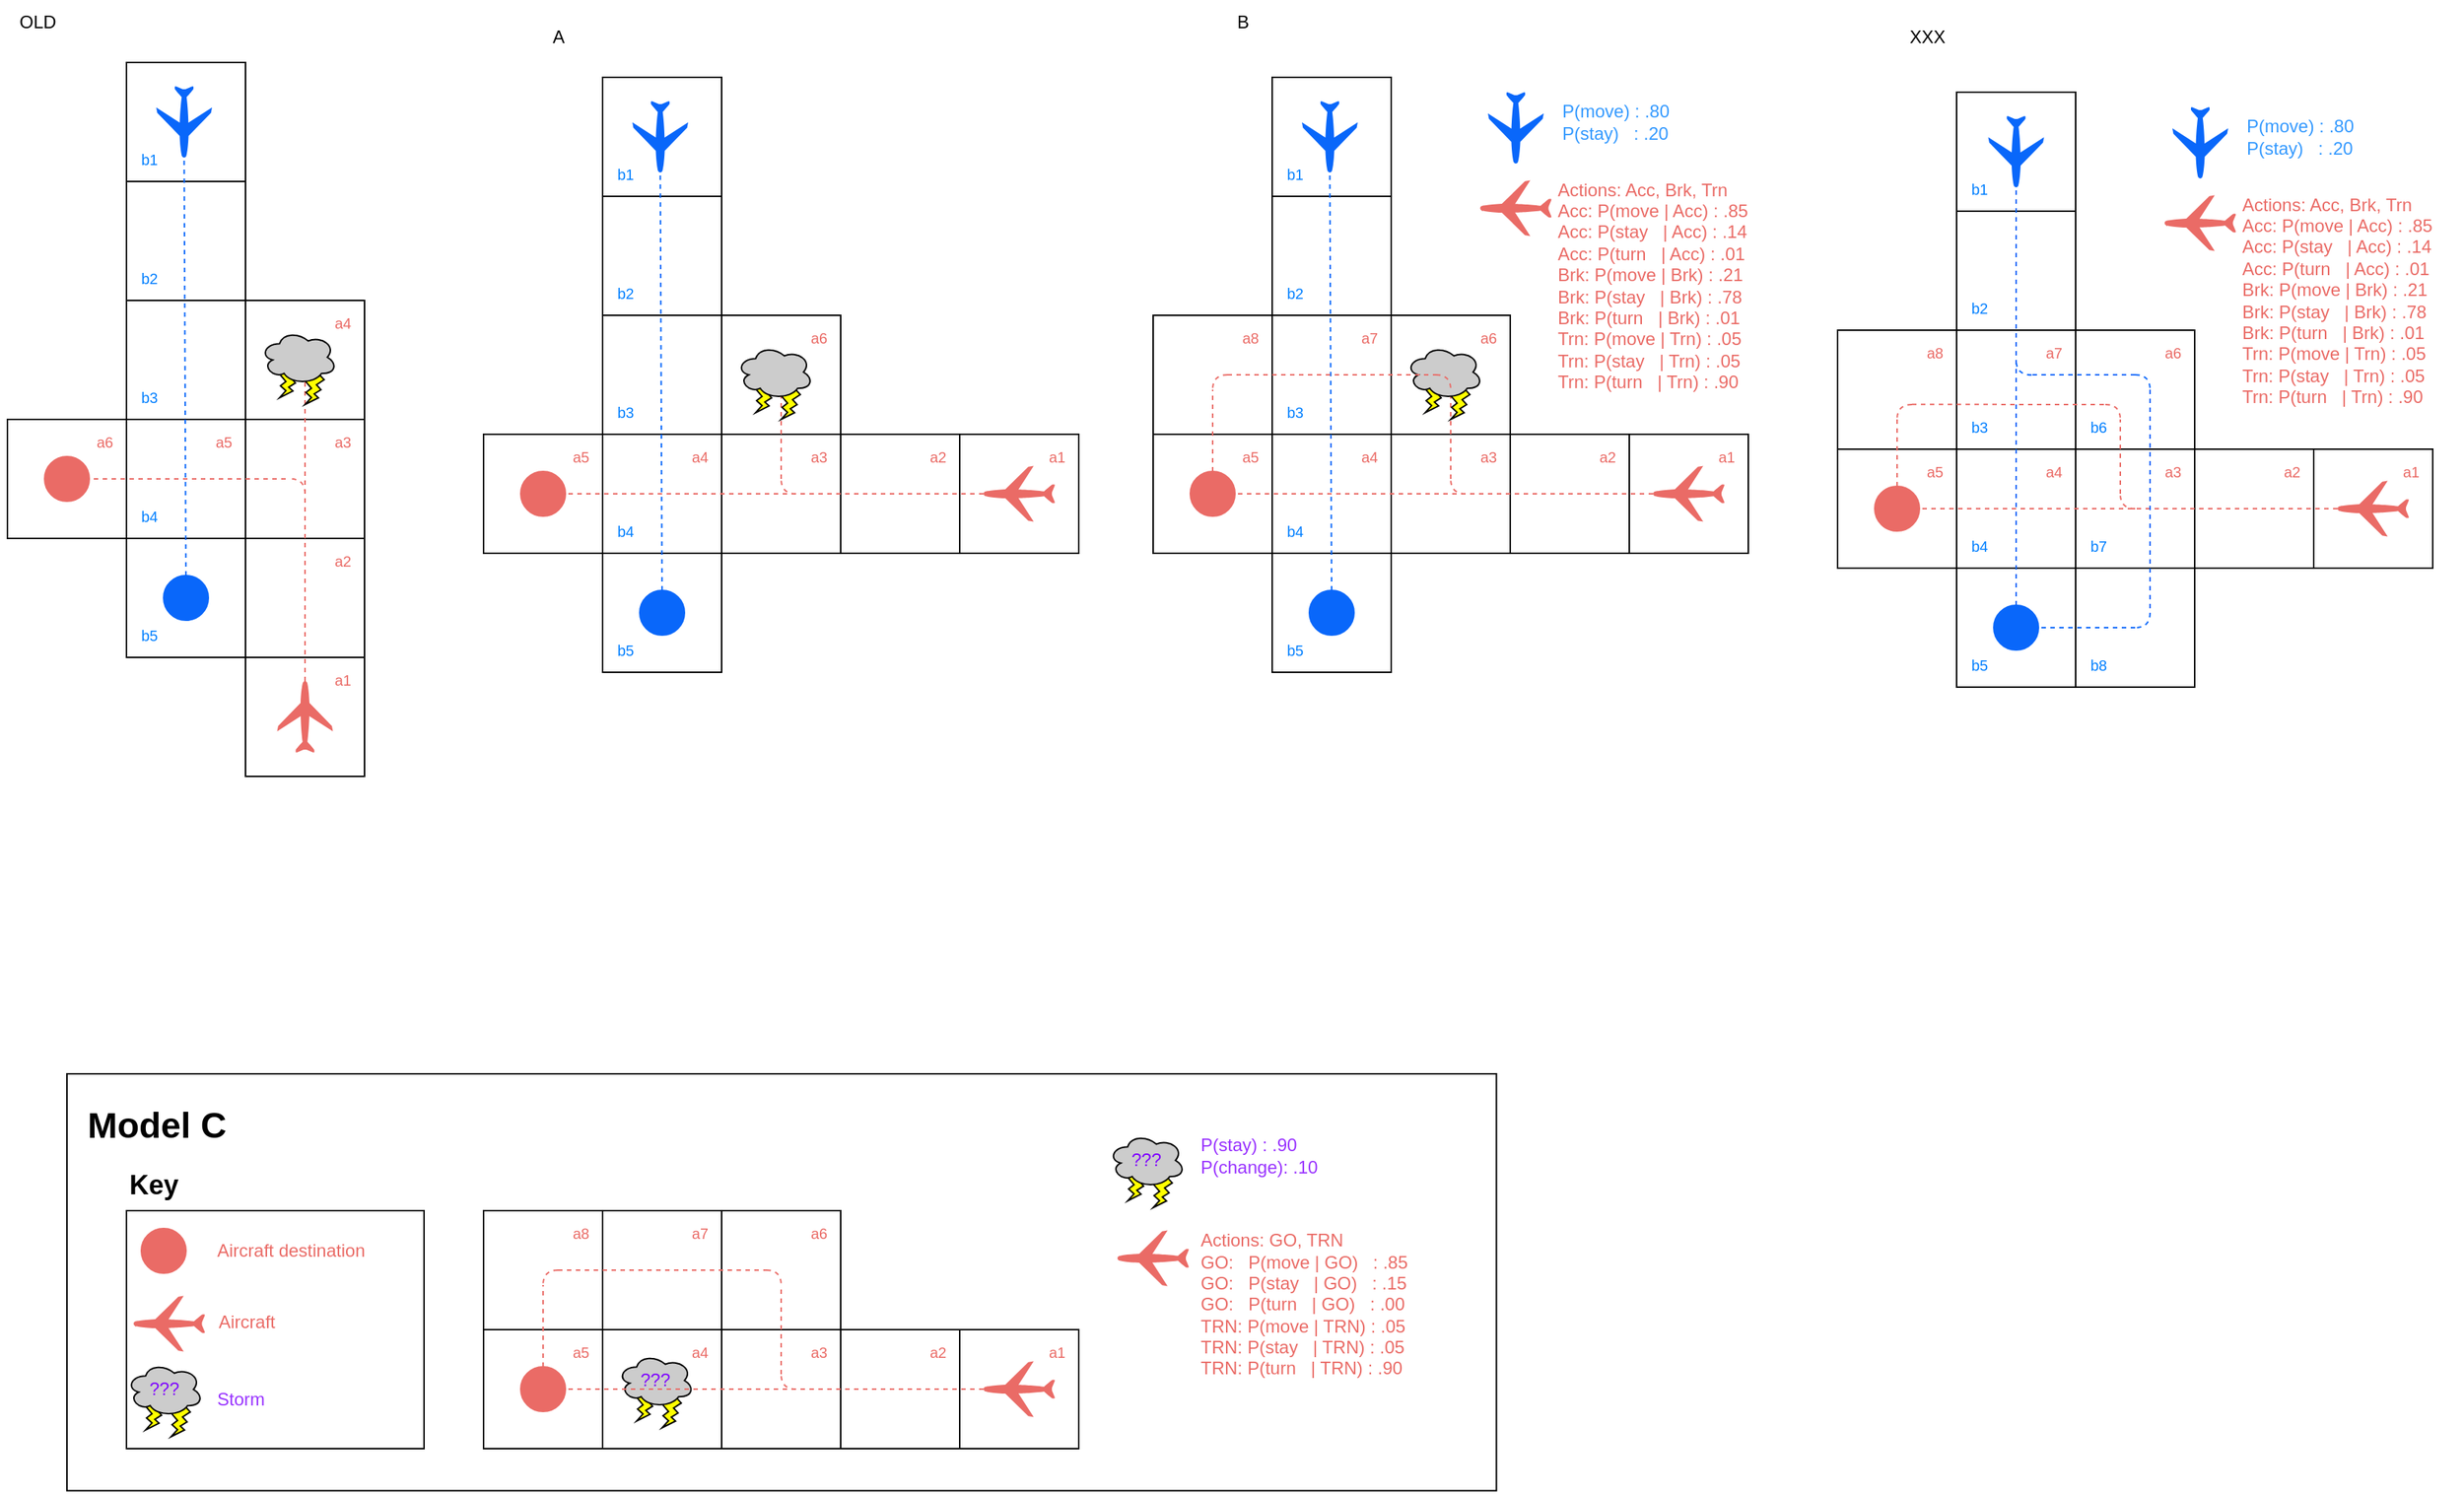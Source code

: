 <mxfile version="22.1.2" type="device">
  <diagram name="Page-1" id="bAog4Ph5rhsAuziSSEcY">
    <mxGraphModel dx="529" dy="479" grid="1" gridSize="10" guides="1" tooltips="1" connect="1" arrows="1" fold="1" page="1" pageScale="1" pageWidth="850" pageHeight="1100" math="0" shadow="0">
      <root>
        <mxCell id="0" />
        <mxCell id="1" parent="0" />
        <mxCell id="1K4-Vqz8_YfSpJtlY94Z-13" value="" style="rounded=0;whiteSpace=wrap;html=1;" parent="1" vertex="1">
          <mxGeometry x="320" y="1000" width="960.71" height="280.27" as="geometry" />
        </mxCell>
        <mxCell id="Nt9SSNV7IdZdMpz9-7pT-155" value="" style="group" parent="1" vertex="1" connectable="0">
          <mxGeometry x="1050" y="330" width="420" height="400" as="geometry" />
        </mxCell>
        <mxCell id="Nt9SSNV7IdZdMpz9-7pT-68" value="" style="rounded=0;whiteSpace=wrap;html=1;" parent="Nt9SSNV7IdZdMpz9-7pT-155" vertex="1">
          <mxGeometry x="160" y="160" width="80" height="80" as="geometry" />
        </mxCell>
        <mxCell id="Nt9SSNV7IdZdMpz9-7pT-106" value="" style="rounded=0;whiteSpace=wrap;html=1;" parent="Nt9SSNV7IdZdMpz9-7pT-155" vertex="1">
          <mxGeometry y="160" width="80" height="80" as="geometry" />
        </mxCell>
        <mxCell id="Nt9SSNV7IdZdMpz9-7pT-61" value="" style="rounded=0;whiteSpace=wrap;html=1;" parent="Nt9SSNV7IdZdMpz9-7pT-155" vertex="1">
          <mxGeometry x="160" y="240" width="80" height="80" as="geometry" />
        </mxCell>
        <mxCell id="Nt9SSNV7IdZdMpz9-7pT-62" value="" style="rounded=0;whiteSpace=wrap;html=1;" parent="Nt9SSNV7IdZdMpz9-7pT-155" vertex="1">
          <mxGeometry x="80" y="160" width="80" height="80" as="geometry" />
        </mxCell>
        <mxCell id="Nt9SSNV7IdZdMpz9-7pT-63" value="" style="rounded=0;whiteSpace=wrap;html=1;" parent="Nt9SSNV7IdZdMpz9-7pT-155" vertex="1">
          <mxGeometry x="80" y="240" width="80" height="80" as="geometry" />
        </mxCell>
        <mxCell id="Nt9SSNV7IdZdMpz9-7pT-64" value="" style="rounded=0;whiteSpace=wrap;html=1;" parent="Nt9SSNV7IdZdMpz9-7pT-155" vertex="1">
          <mxGeometry x="80" y="320" width="80" height="80" as="geometry" />
        </mxCell>
        <mxCell id="Nt9SSNV7IdZdMpz9-7pT-65" value="" style="rounded=0;whiteSpace=wrap;html=1;" parent="Nt9SSNV7IdZdMpz9-7pT-155" vertex="1">
          <mxGeometry x="240" y="240" width="80" height="80" as="geometry" />
        </mxCell>
        <mxCell id="Nt9SSNV7IdZdMpz9-7pT-66" value="" style="rounded=0;whiteSpace=wrap;html=1;" parent="Nt9SSNV7IdZdMpz9-7pT-155" vertex="1">
          <mxGeometry x="320" y="240" width="80" height="80" as="geometry" />
        </mxCell>
        <mxCell id="Nt9SSNV7IdZdMpz9-7pT-67" value="" style="rounded=0;whiteSpace=wrap;html=1;" parent="Nt9SSNV7IdZdMpz9-7pT-155" vertex="1">
          <mxGeometry y="240" width="80" height="80" as="geometry" />
        </mxCell>
        <mxCell id="Nt9SSNV7IdZdMpz9-7pT-69" value="" style="rounded=0;whiteSpace=wrap;html=1;" parent="Nt9SSNV7IdZdMpz9-7pT-155" vertex="1">
          <mxGeometry x="80" y="80" width="80" height="80" as="geometry" />
        </mxCell>
        <mxCell id="Nt9SSNV7IdZdMpz9-7pT-70" value="" style="rounded=0;whiteSpace=wrap;html=1;" parent="Nt9SSNV7IdZdMpz9-7pT-155" vertex="1">
          <mxGeometry x="80" width="80" height="80" as="geometry" />
        </mxCell>
        <mxCell id="Nt9SSNV7IdZdMpz9-7pT-71" value="" style="shape=mxgraph.signs.transportation.airplane_5;html=1;pointerEvents=1;fillColor=#EA6B66;strokeColor=none;verticalLabelPosition=bottom;verticalAlign=top;align=center;rotation=-90;" parent="Nt9SSNV7IdZdMpz9-7pT-155" vertex="1">
          <mxGeometry x="341.25" y="256" width="37.5" height="48" as="geometry" />
        </mxCell>
        <mxCell id="Nt9SSNV7IdZdMpz9-7pT-72" value="" style="shape=mxgraph.signs.transportation.airplane_5;html=1;pointerEvents=1;fillColor=#0967FA;strokeColor=none;verticalLabelPosition=bottom;verticalAlign=top;align=center;rotation=-180;" parent="Nt9SSNV7IdZdMpz9-7pT-155" vertex="1">
          <mxGeometry x="100" y="16" width="37.5" height="48" as="geometry" />
        </mxCell>
        <mxCell id="Nt9SSNV7IdZdMpz9-7pT-73" value="" style="endArrow=none;dashed=1;html=1;rounded=0;entryX=0.5;entryY=0;entryDx=0;entryDy=0;entryPerimeter=0;fillColor=#0967FA;strokeColor=#0967FA;" parent="Nt9SSNV7IdZdMpz9-7pT-155" target="Nt9SSNV7IdZdMpz9-7pT-81" edge="1">
          <mxGeometry width="50" height="50" relative="1" as="geometry">
            <mxPoint x="120" y="360" as="sourcePoint" />
            <mxPoint x="119" y="64" as="targetPoint" />
          </mxGeometry>
        </mxCell>
        <mxCell id="Nt9SSNV7IdZdMpz9-7pT-74" value="" style="group" parent="Nt9SSNV7IdZdMpz9-7pT-155" vertex="1" connectable="0">
          <mxGeometry x="25" y="265" width="175" height="30" as="geometry" />
        </mxCell>
        <mxCell id="Nt9SSNV7IdZdMpz9-7pT-79" value="" style="ellipse;whiteSpace=wrap;html=1;aspect=fixed;fillColor=#EA6B66;strokeColor=#EA6B66;" parent="Nt9SSNV7IdZdMpz9-7pT-74" vertex="1">
          <mxGeometry width="30" height="30" as="geometry" />
        </mxCell>
        <mxCell id="Nt9SSNV7IdZdMpz9-7pT-80" value="" style="group" parent="Nt9SSNV7IdZdMpz9-7pT-155" vertex="1" connectable="0">
          <mxGeometry x="105" y="345" width="30" height="30" as="geometry" />
        </mxCell>
        <mxCell id="Nt9SSNV7IdZdMpz9-7pT-81" value="" style="ellipse;whiteSpace=wrap;html=1;aspect=fixed;fillColor=#0967FA;strokeColor=#0967FA;" parent="Nt9SSNV7IdZdMpz9-7pT-80" vertex="1">
          <mxGeometry width="30" height="30" as="geometry" />
        </mxCell>
        <mxCell id="Nt9SSNV7IdZdMpz9-7pT-82" value="" style="endArrow=none;dashed=1;html=1;rounded=0;entryX=0.5;entryY=0;entryDx=0;entryDy=0;entryPerimeter=0;fillColor=#0967FA;strokeColor=#0967FA;" parent="Nt9SSNV7IdZdMpz9-7pT-155" source="Nt9SSNV7IdZdMpz9-7pT-81" target="Nt9SSNV7IdZdMpz9-7pT-72" edge="1">
          <mxGeometry width="50" height="50" relative="1" as="geometry">
            <mxPoint x="-265" y="-305" as="sourcePoint" />
            <mxPoint x="-215" y="-485" as="targetPoint" />
          </mxGeometry>
        </mxCell>
        <mxCell id="Nt9SSNV7IdZdMpz9-7pT-83" value="" style="endArrow=none;dashed=1;html=1;rounded=0;strokeColor=#EA6B66;" parent="Nt9SSNV7IdZdMpz9-7pT-155" source="Nt9SSNV7IdZdMpz9-7pT-68" edge="1">
          <mxGeometry width="50" height="50" relative="1" as="geometry">
            <mxPoint x="200" y="270" as="sourcePoint" />
            <mxPoint x="200" y="210" as="targetPoint" />
          </mxGeometry>
        </mxCell>
        <mxCell id="Nt9SSNV7IdZdMpz9-7pT-84" value="&lt;font style=&quot;font-size: 10px;&quot; color=&quot;#ea6b66&quot;&gt;a1&lt;/font&gt;" style="text;html=1;align=center;verticalAlign=middle;resizable=0;points=[];autosize=1;strokeColor=none;fillColor=none;" parent="Nt9SSNV7IdZdMpz9-7pT-155" vertex="1">
          <mxGeometry x="370" y="240" width="30" height="30" as="geometry" />
        </mxCell>
        <mxCell id="Nt9SSNV7IdZdMpz9-7pT-85" value="&lt;font style=&quot;font-size: 10px;&quot; color=&quot;#ea6b66&quot;&gt;a2&lt;/font&gt;" style="text;html=1;align=center;verticalAlign=middle;resizable=0;points=[];autosize=1;strokeColor=none;fillColor=none;" parent="Nt9SSNV7IdZdMpz9-7pT-155" vertex="1">
          <mxGeometry x="290" y="240" width="30" height="30" as="geometry" />
        </mxCell>
        <mxCell id="Nt9SSNV7IdZdMpz9-7pT-86" value="&lt;font style=&quot;font-size: 10px;&quot; color=&quot;#ea6b66&quot;&gt;a3&lt;/font&gt;" style="text;html=1;align=center;verticalAlign=middle;resizable=0;points=[];autosize=1;strokeColor=none;fillColor=none;" parent="Nt9SSNV7IdZdMpz9-7pT-155" vertex="1">
          <mxGeometry x="210" y="240" width="30" height="30" as="geometry" />
        </mxCell>
        <mxCell id="Nt9SSNV7IdZdMpz9-7pT-87" value="&lt;font style=&quot;font-size: 10px;&quot; color=&quot;#ea6b66&quot;&gt;a4&lt;/font&gt;" style="text;html=1;align=center;verticalAlign=middle;resizable=0;points=[];autosize=1;strokeColor=none;fillColor=none;" parent="Nt9SSNV7IdZdMpz9-7pT-155" vertex="1">
          <mxGeometry x="129.996" y="239.997" width="30" height="30" as="geometry" />
        </mxCell>
        <mxCell id="Nt9SSNV7IdZdMpz9-7pT-88" value="&lt;font style=&quot;font-size: 10px;&quot; color=&quot;#ea6b66&quot;&gt;a5&lt;/font&gt;" style="text;html=1;align=center;verticalAlign=middle;resizable=0;points=[];autosize=1;strokeColor=none;fillColor=none;" parent="Nt9SSNV7IdZdMpz9-7pT-155" vertex="1">
          <mxGeometry x="50" y="240" width="30" height="30" as="geometry" />
        </mxCell>
        <mxCell id="Nt9SSNV7IdZdMpz9-7pT-89" value="&lt;font style=&quot;font-size: 10px;&quot; color=&quot;#ea6b66&quot;&gt;a6&lt;/font&gt;" style="text;html=1;align=center;verticalAlign=middle;resizable=0;points=[];autosize=1;strokeColor=none;fillColor=none;" parent="Nt9SSNV7IdZdMpz9-7pT-155" vertex="1">
          <mxGeometry x="210" y="160" width="30" height="30" as="geometry" />
        </mxCell>
        <mxCell id="Nt9SSNV7IdZdMpz9-7pT-90" value="&lt;font color=&quot;#007fff&quot;&gt;&lt;span style=&quot;font-size: 10px;&quot;&gt;b1&lt;/span&gt;&lt;/font&gt;" style="text;html=1;align=center;verticalAlign=middle;resizable=0;points=[];autosize=1;strokeColor=none;fillColor=none;" parent="Nt9SSNV7IdZdMpz9-7pT-155" vertex="1">
          <mxGeometry x="79.996" y="49.997" width="30" height="30" as="geometry" />
        </mxCell>
        <mxCell id="Nt9SSNV7IdZdMpz9-7pT-91" value="&lt;font color=&quot;#007fff&quot;&gt;&lt;span style=&quot;font-size: 10px;&quot;&gt;b2&lt;/span&gt;&lt;/font&gt;" style="text;html=1;align=center;verticalAlign=middle;resizable=0;points=[];autosize=1;strokeColor=none;fillColor=none;" parent="Nt9SSNV7IdZdMpz9-7pT-155" vertex="1">
          <mxGeometry x="79.996" y="129.997" width="30" height="30" as="geometry" />
        </mxCell>
        <mxCell id="Nt9SSNV7IdZdMpz9-7pT-92" value="&lt;font color=&quot;#007fff&quot;&gt;&lt;span style=&quot;font-size: 10px;&quot;&gt;b3&lt;/span&gt;&lt;/font&gt;" style="text;html=1;align=center;verticalAlign=middle;resizable=0;points=[];autosize=1;strokeColor=none;fillColor=none;" parent="Nt9SSNV7IdZdMpz9-7pT-155" vertex="1">
          <mxGeometry x="79.996" y="209.997" width="30" height="30" as="geometry" />
        </mxCell>
        <mxCell id="Nt9SSNV7IdZdMpz9-7pT-93" value="&lt;font color=&quot;#007fff&quot;&gt;&lt;span style=&quot;font-size: 10px;&quot;&gt;b4&lt;/span&gt;&lt;/font&gt;" style="text;html=1;align=center;verticalAlign=middle;resizable=0;points=[];autosize=1;strokeColor=none;fillColor=none;" parent="Nt9SSNV7IdZdMpz9-7pT-155" vertex="1">
          <mxGeometry x="79.996" y="289.997" width="30" height="30" as="geometry" />
        </mxCell>
        <mxCell id="Nt9SSNV7IdZdMpz9-7pT-94" value="&lt;font color=&quot;#007fff&quot;&gt;&lt;span style=&quot;font-size: 10px;&quot;&gt;b5&lt;/span&gt;&lt;/font&gt;" style="text;html=1;align=center;verticalAlign=middle;resizable=0;points=[];autosize=1;strokeColor=none;fillColor=none;" parent="Nt9SSNV7IdZdMpz9-7pT-155" vertex="1">
          <mxGeometry x="79.996" y="369.997" width="30" height="30" as="geometry" />
        </mxCell>
        <mxCell id="Nt9SSNV7IdZdMpz9-7pT-95" value="" style="group" parent="Nt9SSNV7IdZdMpz9-7pT-155" vertex="1" connectable="0">
          <mxGeometry x="170" y="180" width="60" height="50" as="geometry" />
        </mxCell>
        <mxCell id="Nt9SSNV7IdZdMpz9-7pT-96" value="" style="verticalLabelPosition=bottom;verticalAlign=top;html=1;shape=mxgraph.basic.flash;fillColor=#FFFF00;" parent="Nt9SSNV7IdZdMpz9-7pT-95" vertex="1">
          <mxGeometry x="12.857" y="22.727" width="12.857" height="22.727" as="geometry" />
        </mxCell>
        <mxCell id="Nt9SSNV7IdZdMpz9-7pT-97" value="" style="verticalLabelPosition=bottom;verticalAlign=top;html=1;shape=mxgraph.basic.flash;fillColor=#FFFF00;" parent="Nt9SSNV7IdZdMpz9-7pT-95" vertex="1">
          <mxGeometry x="30" y="27.273" width="12.857" height="22.727" as="geometry" />
        </mxCell>
        <mxCell id="Nt9SSNV7IdZdMpz9-7pT-98" value="" style="ellipse;shape=cloud;whiteSpace=wrap;html=1;fillColor=#CCCCCC;" parent="Nt9SSNV7IdZdMpz9-7pT-95" vertex="1">
          <mxGeometry width="51.429" height="36.364" as="geometry" />
        </mxCell>
        <mxCell id="Nt9SSNV7IdZdMpz9-7pT-100" value="" style="endArrow=none;dashed=1;html=1;rounded=0;strokeColor=#EA6B66;exitX=0.5;exitY=0;exitDx=0;exitDy=0;exitPerimeter=0;entryX=1;entryY=0.5;entryDx=0;entryDy=0;" parent="Nt9SSNV7IdZdMpz9-7pT-155" source="Nt9SSNV7IdZdMpz9-7pT-71" target="Nt9SSNV7IdZdMpz9-7pT-79" edge="1">
          <mxGeometry width="50" height="50" relative="1" as="geometry">
            <mxPoint x="210" y="300" as="sourcePoint" />
            <mxPoint x="210" y="210" as="targetPoint" />
          </mxGeometry>
        </mxCell>
        <mxCell id="Nt9SSNV7IdZdMpz9-7pT-101" value="" style="endArrow=none;dashed=1;html=1;rounded=0;edgeStyle=orthogonalEdgeStyle;curved=1;strokeColor=#EA6B66;" parent="Nt9SSNV7IdZdMpz9-7pT-155" edge="1">
          <mxGeometry width="50" height="50" relative="1" as="geometry">
            <mxPoint x="210" y="280" as="sourcePoint" />
            <mxPoint x="200" y="270" as="targetPoint" />
          </mxGeometry>
        </mxCell>
        <mxCell id="Nt9SSNV7IdZdMpz9-7pT-103" value="" style="endArrow=none;dashed=1;html=1;rounded=0;strokeColor=#EA6B66;" parent="Nt9SSNV7IdZdMpz9-7pT-155" edge="1">
          <mxGeometry width="50" height="50" relative="1" as="geometry">
            <mxPoint x="50" y="200" as="sourcePoint" />
            <mxPoint x="190" y="200" as="targetPoint" />
          </mxGeometry>
        </mxCell>
        <mxCell id="Nt9SSNV7IdZdMpz9-7pT-104" value="" style="endArrow=none;dashed=1;html=1;rounded=0;strokeColor=#EA6B66;edgeStyle=orthogonalEdgeStyle;curved=1;" parent="Nt9SSNV7IdZdMpz9-7pT-155" edge="1">
          <mxGeometry width="50" height="50" relative="1" as="geometry">
            <mxPoint x="190" y="200" as="sourcePoint" />
            <mxPoint x="200" y="210" as="targetPoint" />
          </mxGeometry>
        </mxCell>
        <mxCell id="Nt9SSNV7IdZdMpz9-7pT-105" value="&lt;font style=&quot;font-size: 10px;&quot; color=&quot;#ea6b66&quot;&gt;a7&lt;/font&gt;" style="text;html=1;align=center;verticalAlign=middle;resizable=0;points=[];autosize=1;strokeColor=none;fillColor=none;" parent="Nt9SSNV7IdZdMpz9-7pT-155" vertex="1">
          <mxGeometry x="130" y="160" width="30" height="30" as="geometry" />
        </mxCell>
        <mxCell id="Nt9SSNV7IdZdMpz9-7pT-107" value="" style="endArrow=none;dashed=1;html=1;rounded=0;strokeColor=#EA6B66;exitX=0.5;exitY=0;exitDx=0;exitDy=0;" parent="Nt9SSNV7IdZdMpz9-7pT-155" source="Nt9SSNV7IdZdMpz9-7pT-79" edge="1">
          <mxGeometry width="50" height="50" relative="1" as="geometry">
            <mxPoint x="-30" y="255" as="sourcePoint" />
            <mxPoint x="40" y="210" as="targetPoint" />
          </mxGeometry>
        </mxCell>
        <mxCell id="Nt9SSNV7IdZdMpz9-7pT-108" value="" style="endArrow=none;dashed=1;html=1;rounded=0;strokeColor=#EA6B66;edgeStyle=orthogonalEdgeStyle;curved=1;" parent="Nt9SSNV7IdZdMpz9-7pT-155" edge="1">
          <mxGeometry width="50" height="50" relative="1" as="geometry">
            <mxPoint x="50" y="200" as="sourcePoint" />
            <mxPoint x="40" y="210" as="targetPoint" />
          </mxGeometry>
        </mxCell>
        <mxCell id="Nt9SSNV7IdZdMpz9-7pT-109" value="" style="endArrow=none;dashed=1;html=1;rounded=0;strokeColor=#EA6B66;" parent="Nt9SSNV7IdZdMpz9-7pT-155" target="Nt9SSNV7IdZdMpz9-7pT-68" edge="1">
          <mxGeometry width="50" height="50" relative="1" as="geometry">
            <mxPoint x="200" y="270" as="sourcePoint" />
            <mxPoint x="200" y="210" as="targetPoint" />
          </mxGeometry>
        </mxCell>
        <mxCell id="Nt9SSNV7IdZdMpz9-7pT-110" value="&lt;font style=&quot;font-size: 10px;&quot; color=&quot;#ea6b66&quot;&gt;a8&lt;/font&gt;" style="text;html=1;align=center;verticalAlign=middle;resizable=0;points=[];autosize=1;strokeColor=none;fillColor=none;" parent="Nt9SSNV7IdZdMpz9-7pT-155" vertex="1">
          <mxGeometry x="50" y="160" width="30" height="30" as="geometry" />
        </mxCell>
        <mxCell id="Nt9SSNV7IdZdMpz9-7pT-211" value="" style="shape=mxgraph.signs.transportation.airplane_5;html=1;pointerEvents=1;fillColor=#0967FA;strokeColor=none;verticalLabelPosition=bottom;verticalAlign=top;align=center;rotation=-180;" parent="Nt9SSNV7IdZdMpz9-7pT-155" vertex="1">
          <mxGeometry x="225" y="10" width="37.5" height="48" as="geometry" />
        </mxCell>
        <mxCell id="Nt9SSNV7IdZdMpz9-7pT-213" value="" style="shape=mxgraph.signs.transportation.airplane_5;html=1;pointerEvents=1;fillColor=#EA6B66;strokeColor=none;verticalLabelPosition=bottom;verticalAlign=top;align=center;rotation=-90;" parent="Nt9SSNV7IdZdMpz9-7pT-155" vertex="1">
          <mxGeometry x="225" y="64" width="37.5" height="48" as="geometry" />
        </mxCell>
        <mxCell id="Nt9SSNV7IdZdMpz9-7pT-222" value="&lt;font color=&quot;#ea6b66&quot;&gt;Actions: Acc, Brk, Trn&lt;br&gt;Acc: P(move | Acc) : .85&lt;br&gt;Acc: P(stay&amp;nbsp; &amp;nbsp;| Acc) : .14&lt;br style=&quot;border-color: var(--border-color);&quot;&gt;Acc:&amp;nbsp;P(turn&amp;nbsp; &amp;nbsp;| Acc) : .01&lt;br style=&quot;border-color: var(--border-color);&quot;&gt;Brk: P(move | Brk) : .21&lt;br&gt;Brk:&amp;nbsp;P(stay&amp;nbsp; &amp;nbsp;| Brk) : .78&lt;br&gt;Brk:&amp;nbsp;P(turn&amp;nbsp; &amp;nbsp;| Brk) : .01&lt;br style=&quot;border-color: var(--border-color);&quot;&gt;Trn: P(move | Trn) : .05&lt;br style=&quot;border-color: var(--border-color);&quot;&gt;Trn: P(stay&amp;nbsp; &amp;nbsp;| Trn) : .05&lt;br&gt;Trn: P(turn&amp;nbsp; &amp;nbsp;| Trn) : .90&lt;/font&gt;" style="text;html=1;align=left;verticalAlign=middle;resizable=0;points=[];autosize=1;strokeColor=none;fillColor=none;" parent="Nt9SSNV7IdZdMpz9-7pT-155" vertex="1">
          <mxGeometry x="270" y="60" width="150" height="160" as="geometry" />
        </mxCell>
        <mxCell id="Nt9SSNV7IdZdMpz9-7pT-156" value="" style="group" parent="1" vertex="1" connectable="0">
          <mxGeometry x="280" y="320" width="240" height="480" as="geometry" />
        </mxCell>
        <mxCell id="Nt9SSNV7IdZdMpz9-7pT-5" value="" style="rounded=0;whiteSpace=wrap;html=1;" parent="Nt9SSNV7IdZdMpz9-7pT-156" vertex="1">
          <mxGeometry x="160" y="240" width="80" height="80" as="geometry" />
        </mxCell>
        <mxCell id="Nt9SSNV7IdZdMpz9-7pT-6" value="" style="rounded=0;whiteSpace=wrap;html=1;" parent="Nt9SSNV7IdZdMpz9-7pT-156" vertex="1">
          <mxGeometry x="80" y="160" width="80" height="80" as="geometry" />
        </mxCell>
        <mxCell id="Nt9SSNV7IdZdMpz9-7pT-7" value="" style="rounded=0;whiteSpace=wrap;html=1;" parent="Nt9SSNV7IdZdMpz9-7pT-156" vertex="1">
          <mxGeometry x="80" y="240" width="80" height="80" as="geometry" />
        </mxCell>
        <mxCell id="Nt9SSNV7IdZdMpz9-7pT-8" value="" style="rounded=0;whiteSpace=wrap;html=1;" parent="Nt9SSNV7IdZdMpz9-7pT-156" vertex="1">
          <mxGeometry x="80" y="320" width="80" height="80" as="geometry" />
        </mxCell>
        <mxCell id="Nt9SSNV7IdZdMpz9-7pT-9" value="" style="rounded=0;whiteSpace=wrap;html=1;" parent="Nt9SSNV7IdZdMpz9-7pT-156" vertex="1">
          <mxGeometry x="160" y="320" width="80" height="80" as="geometry" />
        </mxCell>
        <mxCell id="Nt9SSNV7IdZdMpz9-7pT-10" value="" style="rounded=0;whiteSpace=wrap;html=1;" parent="Nt9SSNV7IdZdMpz9-7pT-156" vertex="1">
          <mxGeometry x="160" y="400" width="80" height="80" as="geometry" />
        </mxCell>
        <mxCell id="Nt9SSNV7IdZdMpz9-7pT-11" value="" style="rounded=0;whiteSpace=wrap;html=1;" parent="Nt9SSNV7IdZdMpz9-7pT-156" vertex="1">
          <mxGeometry y="240" width="80" height="80" as="geometry" />
        </mxCell>
        <mxCell id="Nt9SSNV7IdZdMpz9-7pT-12" value="" style="rounded=0;whiteSpace=wrap;html=1;" parent="Nt9SSNV7IdZdMpz9-7pT-156" vertex="1">
          <mxGeometry x="160" y="160" width="80" height="80" as="geometry" />
        </mxCell>
        <mxCell id="Nt9SSNV7IdZdMpz9-7pT-13" value="" style="rounded=0;whiteSpace=wrap;html=1;" parent="Nt9SSNV7IdZdMpz9-7pT-156" vertex="1">
          <mxGeometry x="80" y="80" width="80" height="80" as="geometry" />
        </mxCell>
        <mxCell id="Nt9SSNV7IdZdMpz9-7pT-14" value="" style="rounded=0;whiteSpace=wrap;html=1;" parent="Nt9SSNV7IdZdMpz9-7pT-156" vertex="1">
          <mxGeometry x="80" width="80" height="80" as="geometry" />
        </mxCell>
        <mxCell id="Nt9SSNV7IdZdMpz9-7pT-2" value="" style="shape=mxgraph.signs.transportation.airplane_5;html=1;pointerEvents=1;fillColor=#EA6B66;strokeColor=none;verticalLabelPosition=bottom;verticalAlign=top;align=center;" parent="Nt9SSNV7IdZdMpz9-7pT-156" vertex="1">
          <mxGeometry x="181.25" y="416" width="37.5" height="48" as="geometry" />
        </mxCell>
        <mxCell id="Nt9SSNV7IdZdMpz9-7pT-15" value="" style="shape=mxgraph.signs.transportation.airplane_5;html=1;pointerEvents=1;fillColor=#0967FA;strokeColor=none;verticalLabelPosition=bottom;verticalAlign=top;align=center;rotation=-180;" parent="Nt9SSNV7IdZdMpz9-7pT-156" vertex="1">
          <mxGeometry x="100" y="16" width="37.5" height="48" as="geometry" />
        </mxCell>
        <mxCell id="Nt9SSNV7IdZdMpz9-7pT-44" value="" style="endArrow=none;dashed=1;html=1;rounded=0;entryX=0.5;entryY=0;entryDx=0;entryDy=0;entryPerimeter=0;fillColor=#0967FA;strokeColor=#0967FA;" parent="Nt9SSNV7IdZdMpz9-7pT-156" target="Nt9SSNV7IdZdMpz9-7pT-43" edge="1">
          <mxGeometry width="50" height="50" relative="1" as="geometry">
            <mxPoint x="120" y="360" as="sourcePoint" />
            <mxPoint x="119" y="64" as="targetPoint" />
          </mxGeometry>
        </mxCell>
        <mxCell id="Nt9SSNV7IdZdMpz9-7pT-45" value="" style="group" parent="Nt9SSNV7IdZdMpz9-7pT-156" vertex="1" connectable="0">
          <mxGeometry x="25" y="265" width="175" height="30" as="geometry" />
        </mxCell>
        <mxCell id="Nt9SSNV7IdZdMpz9-7pT-38" value="" style="group" parent="Nt9SSNV7IdZdMpz9-7pT-45" vertex="1" connectable="0">
          <mxGeometry x="165" y="15" width="10" height="10" as="geometry" />
        </mxCell>
        <mxCell id="Nt9SSNV7IdZdMpz9-7pT-34" value="" style="endArrow=none;dashed=1;html=1;rounded=0;strokeColor=#EA6B66;" parent="Nt9SSNV7IdZdMpz9-7pT-38" edge="1">
          <mxGeometry width="50" height="50" relative="1" as="geometry">
            <mxPoint x="-150" as="sourcePoint" />
            <mxPoint as="targetPoint" />
          </mxGeometry>
        </mxCell>
        <mxCell id="Nt9SSNV7IdZdMpz9-7pT-35" value="" style="endArrow=none;dashed=1;html=1;rounded=0;exitX=0.5;exitY=0;exitDx=0;exitDy=0;exitPerimeter=0;strokeColor=#EA6B66;" parent="Nt9SSNV7IdZdMpz9-7pT-38" source="Nt9SSNV7IdZdMpz9-7pT-2" edge="1">
          <mxGeometry width="50" height="50" relative="1" as="geometry">
            <mxPoint x="-70" y="40" as="sourcePoint" />
            <mxPoint x="10" y="10" as="targetPoint" />
          </mxGeometry>
        </mxCell>
        <mxCell id="Nt9SSNV7IdZdMpz9-7pT-37" value="" style="endArrow=none;dashed=1;html=1;rounded=0;edgeStyle=orthogonalEdgeStyle;curved=1;strokeColor=#EA6B66;" parent="Nt9SSNV7IdZdMpz9-7pT-38" edge="1">
          <mxGeometry width="50" height="50" relative="1" as="geometry">
            <mxPoint x="10" y="10" as="sourcePoint" />
            <mxPoint as="targetPoint" />
            <Array as="points">
              <mxPoint x="10" />
            </Array>
          </mxGeometry>
        </mxCell>
        <mxCell id="Nt9SSNV7IdZdMpz9-7pT-41" value="" style="ellipse;whiteSpace=wrap;html=1;aspect=fixed;fillColor=#EA6B66;strokeColor=#EA6B66;" parent="Nt9SSNV7IdZdMpz9-7pT-45" vertex="1">
          <mxGeometry width="30" height="30" as="geometry" />
        </mxCell>
        <mxCell id="Nt9SSNV7IdZdMpz9-7pT-46" value="" style="group" parent="Nt9SSNV7IdZdMpz9-7pT-156" vertex="1" connectable="0">
          <mxGeometry x="105" y="345" width="30" height="30" as="geometry" />
        </mxCell>
        <mxCell id="Nt9SSNV7IdZdMpz9-7pT-43" value="" style="ellipse;whiteSpace=wrap;html=1;aspect=fixed;fillColor=#0967FA;strokeColor=#0967FA;" parent="Nt9SSNV7IdZdMpz9-7pT-46" vertex="1">
          <mxGeometry width="30" height="30" as="geometry" />
        </mxCell>
        <mxCell id="Nt9SSNV7IdZdMpz9-7pT-39" value="" style="endArrow=none;dashed=1;html=1;rounded=0;entryX=0.5;entryY=0;entryDx=0;entryDy=0;entryPerimeter=0;fillColor=#0967FA;strokeColor=#0967FA;" parent="Nt9SSNV7IdZdMpz9-7pT-156" source="Nt9SSNV7IdZdMpz9-7pT-43" target="Nt9SSNV7IdZdMpz9-7pT-15" edge="1">
          <mxGeometry width="50" height="50" relative="1" as="geometry">
            <mxPoint x="-265" y="-305" as="sourcePoint" />
            <mxPoint x="-215" y="-485" as="targetPoint" />
          </mxGeometry>
        </mxCell>
        <mxCell id="Nt9SSNV7IdZdMpz9-7pT-48" value="" style="endArrow=none;dashed=1;html=1;rounded=0;strokeColor=#EA6B66;" parent="Nt9SSNV7IdZdMpz9-7pT-156" edge="1">
          <mxGeometry width="50" height="50" relative="1" as="geometry">
            <mxPoint x="200" y="290" as="sourcePoint" />
            <mxPoint x="200" y="200" as="targetPoint" />
          </mxGeometry>
        </mxCell>
        <mxCell id="Nt9SSNV7IdZdMpz9-7pT-49" value="&lt;font style=&quot;font-size: 10px;&quot; color=&quot;#ea6b66&quot;&gt;a1&lt;/font&gt;" style="text;html=1;align=center;verticalAlign=middle;resizable=0;points=[];autosize=1;strokeColor=none;fillColor=none;" parent="Nt9SSNV7IdZdMpz9-7pT-156" vertex="1">
          <mxGeometry x="210" y="400" width="30" height="30" as="geometry" />
        </mxCell>
        <mxCell id="Nt9SSNV7IdZdMpz9-7pT-50" value="&lt;font style=&quot;font-size: 10px;&quot; color=&quot;#ea6b66&quot;&gt;a2&lt;/font&gt;" style="text;html=1;align=center;verticalAlign=middle;resizable=0;points=[];autosize=1;strokeColor=none;fillColor=none;" parent="Nt9SSNV7IdZdMpz9-7pT-156" vertex="1">
          <mxGeometry x="210" y="320" width="30" height="30" as="geometry" />
        </mxCell>
        <mxCell id="Nt9SSNV7IdZdMpz9-7pT-51" value="&lt;font style=&quot;font-size: 10px;&quot; color=&quot;#ea6b66&quot;&gt;a3&lt;/font&gt;" style="text;html=1;align=center;verticalAlign=middle;resizable=0;points=[];autosize=1;strokeColor=none;fillColor=none;" parent="Nt9SSNV7IdZdMpz9-7pT-156" vertex="1">
          <mxGeometry x="210" y="240" width="30" height="30" as="geometry" />
        </mxCell>
        <mxCell id="Nt9SSNV7IdZdMpz9-7pT-52" value="&lt;font style=&quot;font-size: 10px;&quot; color=&quot;#ea6b66&quot;&gt;a4&lt;/font&gt;" style="text;html=1;align=center;verticalAlign=middle;resizable=0;points=[];autosize=1;strokeColor=none;fillColor=none;" parent="Nt9SSNV7IdZdMpz9-7pT-156" vertex="1">
          <mxGeometry x="209.996" y="159.997" width="30" height="30" as="geometry" />
        </mxCell>
        <mxCell id="Nt9SSNV7IdZdMpz9-7pT-53" value="&lt;font style=&quot;font-size: 10px;&quot; color=&quot;#ea6b66&quot;&gt;a5&lt;/font&gt;" style="text;html=1;align=center;verticalAlign=middle;resizable=0;points=[];autosize=1;strokeColor=none;fillColor=none;" parent="Nt9SSNV7IdZdMpz9-7pT-156" vertex="1">
          <mxGeometry x="130" y="240" width="30" height="30" as="geometry" />
        </mxCell>
        <mxCell id="Nt9SSNV7IdZdMpz9-7pT-54" value="&lt;font style=&quot;font-size: 10px;&quot; color=&quot;#ea6b66&quot;&gt;a6&lt;/font&gt;" style="text;html=1;align=center;verticalAlign=middle;resizable=0;points=[];autosize=1;strokeColor=none;fillColor=none;" parent="Nt9SSNV7IdZdMpz9-7pT-156" vertex="1">
          <mxGeometry x="50" y="240" width="30" height="30" as="geometry" />
        </mxCell>
        <mxCell id="Nt9SSNV7IdZdMpz9-7pT-55" value="&lt;font color=&quot;#007fff&quot;&gt;&lt;span style=&quot;font-size: 10px;&quot;&gt;b1&lt;/span&gt;&lt;/font&gt;" style="text;html=1;align=center;verticalAlign=middle;resizable=0;points=[];autosize=1;strokeColor=none;fillColor=none;" parent="Nt9SSNV7IdZdMpz9-7pT-156" vertex="1">
          <mxGeometry x="79.996" y="49.997" width="30" height="30" as="geometry" />
        </mxCell>
        <mxCell id="Nt9SSNV7IdZdMpz9-7pT-56" value="&lt;font color=&quot;#007fff&quot;&gt;&lt;span style=&quot;font-size: 10px;&quot;&gt;b2&lt;/span&gt;&lt;/font&gt;" style="text;html=1;align=center;verticalAlign=middle;resizable=0;points=[];autosize=1;strokeColor=none;fillColor=none;" parent="Nt9SSNV7IdZdMpz9-7pT-156" vertex="1">
          <mxGeometry x="79.996" y="129.997" width="30" height="30" as="geometry" />
        </mxCell>
        <mxCell id="Nt9SSNV7IdZdMpz9-7pT-57" value="&lt;font color=&quot;#007fff&quot;&gt;&lt;span style=&quot;font-size: 10px;&quot;&gt;b3&lt;/span&gt;&lt;/font&gt;" style="text;html=1;align=center;verticalAlign=middle;resizable=0;points=[];autosize=1;strokeColor=none;fillColor=none;" parent="Nt9SSNV7IdZdMpz9-7pT-156" vertex="1">
          <mxGeometry x="79.996" y="209.997" width="30" height="30" as="geometry" />
        </mxCell>
        <mxCell id="Nt9SSNV7IdZdMpz9-7pT-58" value="&lt;font color=&quot;#007fff&quot;&gt;&lt;span style=&quot;font-size: 10px;&quot;&gt;b4&lt;/span&gt;&lt;/font&gt;" style="text;html=1;align=center;verticalAlign=middle;resizable=0;points=[];autosize=1;strokeColor=none;fillColor=none;" parent="Nt9SSNV7IdZdMpz9-7pT-156" vertex="1">
          <mxGeometry x="79.996" y="289.997" width="30" height="30" as="geometry" />
        </mxCell>
        <mxCell id="Nt9SSNV7IdZdMpz9-7pT-59" value="&lt;font color=&quot;#007fff&quot;&gt;&lt;span style=&quot;font-size: 10px;&quot;&gt;b5&lt;/span&gt;&lt;/font&gt;" style="text;html=1;align=center;verticalAlign=middle;resizable=0;points=[];autosize=1;strokeColor=none;fillColor=none;" parent="Nt9SSNV7IdZdMpz9-7pT-156" vertex="1">
          <mxGeometry x="79.996" y="369.997" width="30" height="30" as="geometry" />
        </mxCell>
        <mxCell id="Nt9SSNV7IdZdMpz9-7pT-23" value="" style="group" parent="Nt9SSNV7IdZdMpz9-7pT-156" vertex="1" connectable="0">
          <mxGeometry x="170" y="180" width="60" height="50" as="geometry" />
        </mxCell>
        <mxCell id="Nt9SSNV7IdZdMpz9-7pT-18" value="" style="verticalLabelPosition=bottom;verticalAlign=top;html=1;shape=mxgraph.basic.flash;fillColor=#FFFF00;" parent="Nt9SSNV7IdZdMpz9-7pT-23" vertex="1">
          <mxGeometry x="12.857" y="22.727" width="12.857" height="22.727" as="geometry" />
        </mxCell>
        <mxCell id="Nt9SSNV7IdZdMpz9-7pT-20" value="" style="verticalLabelPosition=bottom;verticalAlign=top;html=1;shape=mxgraph.basic.flash;fillColor=#FFFF00;" parent="Nt9SSNV7IdZdMpz9-7pT-23" vertex="1">
          <mxGeometry x="30" y="27.273" width="12.857" height="22.727" as="geometry" />
        </mxCell>
        <mxCell id="Nt9SSNV7IdZdMpz9-7pT-19" value="" style="ellipse;shape=cloud;whiteSpace=wrap;html=1;fillColor=#CCCCCC;" parent="Nt9SSNV7IdZdMpz9-7pT-23" vertex="1">
          <mxGeometry width="51.429" height="36.364" as="geometry" />
        </mxCell>
        <mxCell id="Nt9SSNV7IdZdMpz9-7pT-157" value="" style="group" parent="1" vertex="1" connectable="0">
          <mxGeometry x="600" y="330" width="400" height="400" as="geometry" />
        </mxCell>
        <mxCell id="Nt9SSNV7IdZdMpz9-7pT-111" value="" style="rounded=0;whiteSpace=wrap;html=1;" parent="Nt9SSNV7IdZdMpz9-7pT-157" vertex="1">
          <mxGeometry x="160" y="160" width="80" height="80" as="geometry" />
        </mxCell>
        <mxCell id="Nt9SSNV7IdZdMpz9-7pT-113" value="" style="rounded=0;whiteSpace=wrap;html=1;" parent="Nt9SSNV7IdZdMpz9-7pT-157" vertex="1">
          <mxGeometry x="160" y="240" width="80" height="80" as="geometry" />
        </mxCell>
        <mxCell id="Nt9SSNV7IdZdMpz9-7pT-114" value="" style="rounded=0;whiteSpace=wrap;html=1;" parent="Nt9SSNV7IdZdMpz9-7pT-157" vertex="1">
          <mxGeometry x="80" y="160" width="80" height="80" as="geometry" />
        </mxCell>
        <mxCell id="Nt9SSNV7IdZdMpz9-7pT-115" value="" style="rounded=0;whiteSpace=wrap;html=1;" parent="Nt9SSNV7IdZdMpz9-7pT-157" vertex="1">
          <mxGeometry x="80" y="240" width="80" height="80" as="geometry" />
        </mxCell>
        <mxCell id="Nt9SSNV7IdZdMpz9-7pT-116" value="" style="rounded=0;whiteSpace=wrap;html=1;" parent="Nt9SSNV7IdZdMpz9-7pT-157" vertex="1">
          <mxGeometry x="80" y="320" width="80" height="80" as="geometry" />
        </mxCell>
        <mxCell id="Nt9SSNV7IdZdMpz9-7pT-117" value="" style="rounded=0;whiteSpace=wrap;html=1;" parent="Nt9SSNV7IdZdMpz9-7pT-157" vertex="1">
          <mxGeometry x="240" y="240" width="80" height="80" as="geometry" />
        </mxCell>
        <mxCell id="Nt9SSNV7IdZdMpz9-7pT-118" value="" style="rounded=0;whiteSpace=wrap;html=1;" parent="Nt9SSNV7IdZdMpz9-7pT-157" vertex="1">
          <mxGeometry x="320" y="240" width="80" height="80" as="geometry" />
        </mxCell>
        <mxCell id="Nt9SSNV7IdZdMpz9-7pT-119" value="" style="rounded=0;whiteSpace=wrap;html=1;" parent="Nt9SSNV7IdZdMpz9-7pT-157" vertex="1">
          <mxGeometry y="240" width="80" height="80" as="geometry" />
        </mxCell>
        <mxCell id="Nt9SSNV7IdZdMpz9-7pT-120" value="" style="rounded=0;whiteSpace=wrap;html=1;" parent="Nt9SSNV7IdZdMpz9-7pT-157" vertex="1">
          <mxGeometry x="80" y="80" width="80" height="80" as="geometry" />
        </mxCell>
        <mxCell id="Nt9SSNV7IdZdMpz9-7pT-121" value="" style="rounded=0;whiteSpace=wrap;html=1;" parent="Nt9SSNV7IdZdMpz9-7pT-157" vertex="1">
          <mxGeometry x="80" width="80" height="80" as="geometry" />
        </mxCell>
        <mxCell id="Nt9SSNV7IdZdMpz9-7pT-122" value="" style="shape=mxgraph.signs.transportation.airplane_5;html=1;pointerEvents=1;fillColor=#EA6B66;strokeColor=none;verticalLabelPosition=bottom;verticalAlign=top;align=center;rotation=-90;" parent="Nt9SSNV7IdZdMpz9-7pT-157" vertex="1">
          <mxGeometry x="341.25" y="256" width="37.5" height="48" as="geometry" />
        </mxCell>
        <mxCell id="Nt9SSNV7IdZdMpz9-7pT-123" value="" style="shape=mxgraph.signs.transportation.airplane_5;html=1;pointerEvents=1;fillColor=#0967FA;strokeColor=none;verticalLabelPosition=bottom;verticalAlign=top;align=center;rotation=-180;" parent="Nt9SSNV7IdZdMpz9-7pT-157" vertex="1">
          <mxGeometry x="100" y="16" width="37.5" height="48" as="geometry" />
        </mxCell>
        <mxCell id="Nt9SSNV7IdZdMpz9-7pT-124" value="" style="endArrow=none;dashed=1;html=1;rounded=0;entryX=0.5;entryY=0;entryDx=0;entryDy=0;entryPerimeter=0;fillColor=#0967FA;strokeColor=#0967FA;" parent="Nt9SSNV7IdZdMpz9-7pT-157" target="Nt9SSNV7IdZdMpz9-7pT-128" edge="1">
          <mxGeometry width="50" height="50" relative="1" as="geometry">
            <mxPoint x="120" y="360" as="sourcePoint" />
            <mxPoint x="119" y="64" as="targetPoint" />
          </mxGeometry>
        </mxCell>
        <mxCell id="Nt9SSNV7IdZdMpz9-7pT-125" value="" style="group" parent="Nt9SSNV7IdZdMpz9-7pT-157" vertex="1" connectable="0">
          <mxGeometry x="25" y="265" width="175" height="30" as="geometry" />
        </mxCell>
        <mxCell id="Nt9SSNV7IdZdMpz9-7pT-126" value="" style="ellipse;whiteSpace=wrap;html=1;aspect=fixed;fillColor=#EA6B66;strokeColor=#EA6B66;" parent="Nt9SSNV7IdZdMpz9-7pT-125" vertex="1">
          <mxGeometry width="30" height="30" as="geometry" />
        </mxCell>
        <mxCell id="Nt9SSNV7IdZdMpz9-7pT-127" value="" style="group" parent="Nt9SSNV7IdZdMpz9-7pT-157" vertex="1" connectable="0">
          <mxGeometry x="105" y="345" width="30" height="30" as="geometry" />
        </mxCell>
        <mxCell id="Nt9SSNV7IdZdMpz9-7pT-128" value="" style="ellipse;whiteSpace=wrap;html=1;aspect=fixed;fillColor=#0967FA;strokeColor=#0967FA;" parent="Nt9SSNV7IdZdMpz9-7pT-127" vertex="1">
          <mxGeometry width="30" height="30" as="geometry" />
        </mxCell>
        <mxCell id="Nt9SSNV7IdZdMpz9-7pT-129" value="" style="endArrow=none;dashed=1;html=1;rounded=0;entryX=0.5;entryY=0;entryDx=0;entryDy=0;entryPerimeter=0;fillColor=#0967FA;strokeColor=#0967FA;" parent="Nt9SSNV7IdZdMpz9-7pT-157" source="Nt9SSNV7IdZdMpz9-7pT-128" target="Nt9SSNV7IdZdMpz9-7pT-123" edge="1">
          <mxGeometry width="50" height="50" relative="1" as="geometry">
            <mxPoint x="-265" y="-305" as="sourcePoint" />
            <mxPoint x="-215" y="-485" as="targetPoint" />
          </mxGeometry>
        </mxCell>
        <mxCell id="Nt9SSNV7IdZdMpz9-7pT-130" value="" style="endArrow=none;dashed=1;html=1;rounded=0;strokeColor=#EA6B66;" parent="Nt9SSNV7IdZdMpz9-7pT-157" source="Nt9SSNV7IdZdMpz9-7pT-111" edge="1">
          <mxGeometry width="50" height="50" relative="1" as="geometry">
            <mxPoint x="200" y="270" as="sourcePoint" />
            <mxPoint x="200" y="210" as="targetPoint" />
          </mxGeometry>
        </mxCell>
        <mxCell id="Nt9SSNV7IdZdMpz9-7pT-131" value="&lt;font style=&quot;font-size: 10px;&quot; color=&quot;#ea6b66&quot;&gt;a1&lt;/font&gt;" style="text;html=1;align=center;verticalAlign=middle;resizable=0;points=[];autosize=1;strokeColor=none;fillColor=none;" parent="Nt9SSNV7IdZdMpz9-7pT-157" vertex="1">
          <mxGeometry x="370" y="240" width="30" height="30" as="geometry" />
        </mxCell>
        <mxCell id="Nt9SSNV7IdZdMpz9-7pT-132" value="&lt;font style=&quot;font-size: 10px;&quot; color=&quot;#ea6b66&quot;&gt;a2&lt;/font&gt;" style="text;html=1;align=center;verticalAlign=middle;resizable=0;points=[];autosize=1;strokeColor=none;fillColor=none;" parent="Nt9SSNV7IdZdMpz9-7pT-157" vertex="1">
          <mxGeometry x="290" y="240" width="30" height="30" as="geometry" />
        </mxCell>
        <mxCell id="Nt9SSNV7IdZdMpz9-7pT-133" value="&lt;font style=&quot;font-size: 10px;&quot; color=&quot;#ea6b66&quot;&gt;a3&lt;/font&gt;" style="text;html=1;align=center;verticalAlign=middle;resizable=0;points=[];autosize=1;strokeColor=none;fillColor=none;" parent="Nt9SSNV7IdZdMpz9-7pT-157" vertex="1">
          <mxGeometry x="210" y="240" width="30" height="30" as="geometry" />
        </mxCell>
        <mxCell id="Nt9SSNV7IdZdMpz9-7pT-134" value="&lt;font style=&quot;font-size: 10px;&quot; color=&quot;#ea6b66&quot;&gt;a4&lt;/font&gt;" style="text;html=1;align=center;verticalAlign=middle;resizable=0;points=[];autosize=1;strokeColor=none;fillColor=none;" parent="Nt9SSNV7IdZdMpz9-7pT-157" vertex="1">
          <mxGeometry x="129.996" y="239.997" width="30" height="30" as="geometry" />
        </mxCell>
        <mxCell id="Nt9SSNV7IdZdMpz9-7pT-135" value="&lt;font style=&quot;font-size: 10px;&quot; color=&quot;#ea6b66&quot;&gt;a5&lt;/font&gt;" style="text;html=1;align=center;verticalAlign=middle;resizable=0;points=[];autosize=1;strokeColor=none;fillColor=none;" parent="Nt9SSNV7IdZdMpz9-7pT-157" vertex="1">
          <mxGeometry x="50" y="240" width="30" height="30" as="geometry" />
        </mxCell>
        <mxCell id="Nt9SSNV7IdZdMpz9-7pT-136" value="&lt;font style=&quot;font-size: 10px;&quot; color=&quot;#ea6b66&quot;&gt;a6&lt;/font&gt;" style="text;html=1;align=center;verticalAlign=middle;resizable=0;points=[];autosize=1;strokeColor=none;fillColor=none;" parent="Nt9SSNV7IdZdMpz9-7pT-157" vertex="1">
          <mxGeometry x="210" y="160" width="30" height="30" as="geometry" />
        </mxCell>
        <mxCell id="Nt9SSNV7IdZdMpz9-7pT-137" value="&lt;font color=&quot;#007fff&quot;&gt;&lt;span style=&quot;font-size: 10px;&quot;&gt;b1&lt;/span&gt;&lt;/font&gt;" style="text;html=1;align=center;verticalAlign=middle;resizable=0;points=[];autosize=1;strokeColor=none;fillColor=none;" parent="Nt9SSNV7IdZdMpz9-7pT-157" vertex="1">
          <mxGeometry x="79.996" y="49.997" width="30" height="30" as="geometry" />
        </mxCell>
        <mxCell id="Nt9SSNV7IdZdMpz9-7pT-138" value="&lt;font color=&quot;#007fff&quot;&gt;&lt;span style=&quot;font-size: 10px;&quot;&gt;b2&lt;/span&gt;&lt;/font&gt;" style="text;html=1;align=center;verticalAlign=middle;resizable=0;points=[];autosize=1;strokeColor=none;fillColor=none;" parent="Nt9SSNV7IdZdMpz9-7pT-157" vertex="1">
          <mxGeometry x="79.996" y="129.997" width="30" height="30" as="geometry" />
        </mxCell>
        <mxCell id="Nt9SSNV7IdZdMpz9-7pT-139" value="&lt;font color=&quot;#007fff&quot;&gt;&lt;span style=&quot;font-size: 10px;&quot;&gt;b3&lt;/span&gt;&lt;/font&gt;" style="text;html=1;align=center;verticalAlign=middle;resizable=0;points=[];autosize=1;strokeColor=none;fillColor=none;" parent="Nt9SSNV7IdZdMpz9-7pT-157" vertex="1">
          <mxGeometry x="79.996" y="209.997" width="30" height="30" as="geometry" />
        </mxCell>
        <mxCell id="Nt9SSNV7IdZdMpz9-7pT-140" value="&lt;font color=&quot;#007fff&quot;&gt;&lt;span style=&quot;font-size: 10px;&quot;&gt;b4&lt;/span&gt;&lt;/font&gt;" style="text;html=1;align=center;verticalAlign=middle;resizable=0;points=[];autosize=1;strokeColor=none;fillColor=none;" parent="Nt9SSNV7IdZdMpz9-7pT-157" vertex="1">
          <mxGeometry x="79.996" y="289.997" width="30" height="30" as="geometry" />
        </mxCell>
        <mxCell id="Nt9SSNV7IdZdMpz9-7pT-141" value="&lt;font color=&quot;#007fff&quot;&gt;&lt;span style=&quot;font-size: 10px;&quot;&gt;b5&lt;/span&gt;&lt;/font&gt;" style="text;html=1;align=center;verticalAlign=middle;resizable=0;points=[];autosize=1;strokeColor=none;fillColor=none;" parent="Nt9SSNV7IdZdMpz9-7pT-157" vertex="1">
          <mxGeometry x="79.996" y="369.997" width="30" height="30" as="geometry" />
        </mxCell>
        <mxCell id="Nt9SSNV7IdZdMpz9-7pT-142" value="" style="group" parent="Nt9SSNV7IdZdMpz9-7pT-157" vertex="1" connectable="0">
          <mxGeometry x="170" y="180" width="60" height="50" as="geometry" />
        </mxCell>
        <mxCell id="Nt9SSNV7IdZdMpz9-7pT-143" value="" style="verticalLabelPosition=bottom;verticalAlign=top;html=1;shape=mxgraph.basic.flash;fillColor=#FFFF00;" parent="Nt9SSNV7IdZdMpz9-7pT-142" vertex="1">
          <mxGeometry x="12.857" y="22.727" width="12.857" height="22.727" as="geometry" />
        </mxCell>
        <mxCell id="Nt9SSNV7IdZdMpz9-7pT-144" value="" style="verticalLabelPosition=bottom;verticalAlign=top;html=1;shape=mxgraph.basic.flash;fillColor=#FFFF00;" parent="Nt9SSNV7IdZdMpz9-7pT-142" vertex="1">
          <mxGeometry x="30" y="27.273" width="12.857" height="22.727" as="geometry" />
        </mxCell>
        <mxCell id="Nt9SSNV7IdZdMpz9-7pT-145" value="" style="ellipse;shape=cloud;whiteSpace=wrap;html=1;fillColor=#CCCCCC;" parent="Nt9SSNV7IdZdMpz9-7pT-142" vertex="1">
          <mxGeometry width="51.429" height="36.364" as="geometry" />
        </mxCell>
        <mxCell id="Nt9SSNV7IdZdMpz9-7pT-146" value="" style="endArrow=none;dashed=1;html=1;rounded=0;strokeColor=#EA6B66;exitX=0.5;exitY=0;exitDx=0;exitDy=0;exitPerimeter=0;entryX=1;entryY=0.5;entryDx=0;entryDy=0;" parent="Nt9SSNV7IdZdMpz9-7pT-157" source="Nt9SSNV7IdZdMpz9-7pT-122" target="Nt9SSNV7IdZdMpz9-7pT-126" edge="1">
          <mxGeometry width="50" height="50" relative="1" as="geometry">
            <mxPoint x="210" y="300" as="sourcePoint" />
            <mxPoint x="210" y="210" as="targetPoint" />
          </mxGeometry>
        </mxCell>
        <mxCell id="Nt9SSNV7IdZdMpz9-7pT-147" value="" style="endArrow=none;dashed=1;html=1;rounded=0;edgeStyle=orthogonalEdgeStyle;curved=1;strokeColor=#EA6B66;" parent="Nt9SSNV7IdZdMpz9-7pT-157" edge="1">
          <mxGeometry width="50" height="50" relative="1" as="geometry">
            <mxPoint x="210" y="280" as="sourcePoint" />
            <mxPoint x="200" y="270" as="targetPoint" />
          </mxGeometry>
        </mxCell>
        <mxCell id="Nt9SSNV7IdZdMpz9-7pT-153" value="" style="endArrow=none;dashed=1;html=1;rounded=0;strokeColor=#EA6B66;" parent="Nt9SSNV7IdZdMpz9-7pT-157" target="Nt9SSNV7IdZdMpz9-7pT-111" edge="1">
          <mxGeometry width="50" height="50" relative="1" as="geometry">
            <mxPoint x="200" y="270" as="sourcePoint" />
            <mxPoint x="200" y="210" as="targetPoint" />
          </mxGeometry>
        </mxCell>
        <mxCell id="Nt9SSNV7IdZdMpz9-7pT-161" value="OLD" style="text;html=1;align=center;verticalAlign=middle;resizable=0;points=[];autosize=1;strokeColor=none;fillColor=none;" parent="1" vertex="1">
          <mxGeometry x="275" y="278" width="50" height="30" as="geometry" />
        </mxCell>
        <mxCell id="Nt9SSNV7IdZdMpz9-7pT-162" value="A" style="text;html=1;align=center;verticalAlign=middle;resizable=0;points=[];autosize=1;strokeColor=none;fillColor=none;" parent="1" vertex="1">
          <mxGeometry x="635" y="288" width="30" height="30" as="geometry" />
        </mxCell>
        <mxCell id="Nt9SSNV7IdZdMpz9-7pT-163" value="B" style="text;html=1;align=center;verticalAlign=middle;resizable=0;points=[];autosize=1;strokeColor=none;fillColor=none;" parent="1" vertex="1">
          <mxGeometry x="1095" y="278" width="30" height="30" as="geometry" />
        </mxCell>
        <mxCell id="Nt9SSNV7IdZdMpz9-7pT-212" value="&lt;font color=&quot;#3399ff&quot;&gt;P(move) : .80&lt;br&gt;P(stay)&amp;nbsp; &amp;nbsp;: .20&lt;/font&gt;" style="text;html=1;align=left;verticalAlign=middle;resizable=0;points=[];autosize=1;strokeColor=none;fillColor=none;" parent="1" vertex="1">
          <mxGeometry x="1322.5" y="340" width="100" height="40" as="geometry" />
        </mxCell>
        <mxCell id="Nt9SSNV7IdZdMpz9-7pT-223" value="" style="group" parent="1" vertex="1" connectable="0">
          <mxGeometry x="600" y="1040" width="640" height="212" as="geometry" />
        </mxCell>
        <mxCell id="Nt9SSNV7IdZdMpz9-7pT-165" value="" style="rounded=0;whiteSpace=wrap;html=1;" parent="Nt9SSNV7IdZdMpz9-7pT-223" vertex="1">
          <mxGeometry x="160" y="52" width="80" height="80" as="geometry" />
        </mxCell>
        <mxCell id="Nt9SSNV7IdZdMpz9-7pT-166" value="" style="rounded=0;whiteSpace=wrap;html=1;" parent="Nt9SSNV7IdZdMpz9-7pT-223" vertex="1">
          <mxGeometry y="52" width="80" height="80" as="geometry" />
        </mxCell>
        <mxCell id="Nt9SSNV7IdZdMpz9-7pT-167" value="" style="rounded=0;whiteSpace=wrap;html=1;" parent="Nt9SSNV7IdZdMpz9-7pT-223" vertex="1">
          <mxGeometry x="160" y="132" width="80" height="80" as="geometry" />
        </mxCell>
        <mxCell id="Nt9SSNV7IdZdMpz9-7pT-168" value="" style="rounded=0;whiteSpace=wrap;html=1;" parent="Nt9SSNV7IdZdMpz9-7pT-223" vertex="1">
          <mxGeometry x="80" y="52" width="80" height="80" as="geometry" />
        </mxCell>
        <mxCell id="Nt9SSNV7IdZdMpz9-7pT-169" value="" style="rounded=0;whiteSpace=wrap;html=1;" parent="Nt9SSNV7IdZdMpz9-7pT-223" vertex="1">
          <mxGeometry x="80" y="132" width="80" height="80" as="geometry" />
        </mxCell>
        <mxCell id="Nt9SSNV7IdZdMpz9-7pT-171" value="" style="rounded=0;whiteSpace=wrap;html=1;" parent="Nt9SSNV7IdZdMpz9-7pT-223" vertex="1">
          <mxGeometry x="240" y="132" width="80" height="80" as="geometry" />
        </mxCell>
        <mxCell id="Nt9SSNV7IdZdMpz9-7pT-172" value="" style="rounded=0;whiteSpace=wrap;html=1;" parent="Nt9SSNV7IdZdMpz9-7pT-223" vertex="1">
          <mxGeometry x="320" y="132" width="80" height="80" as="geometry" />
        </mxCell>
        <mxCell id="Nt9SSNV7IdZdMpz9-7pT-173" value="" style="rounded=0;whiteSpace=wrap;html=1;" parent="Nt9SSNV7IdZdMpz9-7pT-223" vertex="1">
          <mxGeometry y="132" width="80" height="80" as="geometry" />
        </mxCell>
        <mxCell id="Nt9SSNV7IdZdMpz9-7pT-176" value="" style="shape=mxgraph.signs.transportation.airplane_5;html=1;pointerEvents=1;fillColor=#EA6B66;strokeColor=none;verticalLabelPosition=bottom;verticalAlign=top;align=center;rotation=-90;" parent="Nt9SSNV7IdZdMpz9-7pT-223" vertex="1">
          <mxGeometry x="341.25" y="148" width="37.5" height="48" as="geometry" />
        </mxCell>
        <mxCell id="Nt9SSNV7IdZdMpz9-7pT-179" value="" style="group" parent="Nt9SSNV7IdZdMpz9-7pT-223" vertex="1" connectable="0">
          <mxGeometry x="25" y="157" width="175" height="41" as="geometry" />
        </mxCell>
        <mxCell id="Nt9SSNV7IdZdMpz9-7pT-180" value="" style="ellipse;whiteSpace=wrap;html=1;aspect=fixed;fillColor=#EA6B66;strokeColor=#EA6B66;" parent="Nt9SSNV7IdZdMpz9-7pT-179" vertex="1">
          <mxGeometry width="30" height="30" as="geometry" />
        </mxCell>
        <mxCell id="Nt9SSNV7IdZdMpz9-7pT-196" value="" style="group" parent="Nt9SSNV7IdZdMpz9-7pT-179" vertex="1" connectable="0">
          <mxGeometry x="65" y="-9" width="60" height="50" as="geometry" />
        </mxCell>
        <mxCell id="Nt9SSNV7IdZdMpz9-7pT-197" value="" style="verticalLabelPosition=bottom;verticalAlign=top;html=1;shape=mxgraph.basic.flash;fillColor=#FFFF00;" parent="Nt9SSNV7IdZdMpz9-7pT-196" vertex="1">
          <mxGeometry x="12.857" y="22.727" width="12.857" height="22.727" as="geometry" />
        </mxCell>
        <mxCell id="Nt9SSNV7IdZdMpz9-7pT-198" value="" style="verticalLabelPosition=bottom;verticalAlign=top;html=1;shape=mxgraph.basic.flash;fillColor=#FFFF00;" parent="Nt9SSNV7IdZdMpz9-7pT-196" vertex="1">
          <mxGeometry x="30" y="27.273" width="12.857" height="22.727" as="geometry" />
        </mxCell>
        <mxCell id="Nt9SSNV7IdZdMpz9-7pT-199" value="&lt;font color=&quot;#7f00ff&quot;&gt;???&lt;/font&gt;" style="ellipse;shape=cloud;whiteSpace=wrap;html=1;fillColor=#CCCCCC;" parent="Nt9SSNV7IdZdMpz9-7pT-196" vertex="1">
          <mxGeometry width="51.429" height="36.364" as="geometry" />
        </mxCell>
        <mxCell id="Nt9SSNV7IdZdMpz9-7pT-184" value="" style="endArrow=none;dashed=1;html=1;rounded=0;strokeColor=#EA6B66;" parent="Nt9SSNV7IdZdMpz9-7pT-223" source="Nt9SSNV7IdZdMpz9-7pT-165" edge="1">
          <mxGeometry width="50" height="50" relative="1" as="geometry">
            <mxPoint x="200" y="162" as="sourcePoint" />
            <mxPoint x="200" y="102" as="targetPoint" />
          </mxGeometry>
        </mxCell>
        <mxCell id="Nt9SSNV7IdZdMpz9-7pT-185" value="&lt;font style=&quot;font-size: 10px;&quot; color=&quot;#ea6b66&quot;&gt;a1&lt;/font&gt;" style="text;html=1;align=center;verticalAlign=middle;resizable=0;points=[];autosize=1;strokeColor=none;fillColor=none;" parent="Nt9SSNV7IdZdMpz9-7pT-223" vertex="1">
          <mxGeometry x="370" y="132" width="30" height="30" as="geometry" />
        </mxCell>
        <mxCell id="Nt9SSNV7IdZdMpz9-7pT-186" value="&lt;font style=&quot;font-size: 10px;&quot; color=&quot;#ea6b66&quot;&gt;a2&lt;/font&gt;" style="text;html=1;align=center;verticalAlign=middle;resizable=0;points=[];autosize=1;strokeColor=none;fillColor=none;" parent="Nt9SSNV7IdZdMpz9-7pT-223" vertex="1">
          <mxGeometry x="290" y="132" width="30" height="30" as="geometry" />
        </mxCell>
        <mxCell id="Nt9SSNV7IdZdMpz9-7pT-187" value="&lt;font style=&quot;font-size: 10px;&quot; color=&quot;#ea6b66&quot;&gt;a3&lt;/font&gt;" style="text;html=1;align=center;verticalAlign=middle;resizable=0;points=[];autosize=1;strokeColor=none;fillColor=none;" parent="Nt9SSNV7IdZdMpz9-7pT-223" vertex="1">
          <mxGeometry x="210" y="132" width="30" height="30" as="geometry" />
        </mxCell>
        <mxCell id="Nt9SSNV7IdZdMpz9-7pT-188" value="&lt;font style=&quot;font-size: 10px;&quot; color=&quot;#ea6b66&quot;&gt;a4&lt;/font&gt;" style="text;html=1;align=center;verticalAlign=middle;resizable=0;points=[];autosize=1;strokeColor=none;fillColor=none;" parent="Nt9SSNV7IdZdMpz9-7pT-223" vertex="1">
          <mxGeometry x="129.996" y="131.997" width="30" height="30" as="geometry" />
        </mxCell>
        <mxCell id="Nt9SSNV7IdZdMpz9-7pT-189" value="&lt;font style=&quot;font-size: 10px;&quot; color=&quot;#ea6b66&quot;&gt;a5&lt;/font&gt;" style="text;html=1;align=center;verticalAlign=middle;resizable=0;points=[];autosize=1;strokeColor=none;fillColor=none;" parent="Nt9SSNV7IdZdMpz9-7pT-223" vertex="1">
          <mxGeometry x="50" y="132" width="30" height="30" as="geometry" />
        </mxCell>
        <mxCell id="Nt9SSNV7IdZdMpz9-7pT-190" value="&lt;font style=&quot;font-size: 10px;&quot; color=&quot;#ea6b66&quot;&gt;a6&lt;/font&gt;" style="text;html=1;align=center;verticalAlign=middle;resizable=0;points=[];autosize=1;strokeColor=none;fillColor=none;" parent="Nt9SSNV7IdZdMpz9-7pT-223" vertex="1">
          <mxGeometry x="210" y="52" width="30" height="30" as="geometry" />
        </mxCell>
        <mxCell id="Nt9SSNV7IdZdMpz9-7pT-200" value="" style="endArrow=none;dashed=1;html=1;rounded=0;strokeColor=#EA6B66;exitX=0.5;exitY=0;exitDx=0;exitDy=0;exitPerimeter=0;entryX=1;entryY=0.5;entryDx=0;entryDy=0;" parent="Nt9SSNV7IdZdMpz9-7pT-223" source="Nt9SSNV7IdZdMpz9-7pT-176" target="Nt9SSNV7IdZdMpz9-7pT-180" edge="1">
          <mxGeometry width="50" height="50" relative="1" as="geometry">
            <mxPoint x="210" y="192" as="sourcePoint" />
            <mxPoint x="210" y="102" as="targetPoint" />
            <Array as="points" />
          </mxGeometry>
        </mxCell>
        <mxCell id="Nt9SSNV7IdZdMpz9-7pT-201" value="" style="endArrow=none;dashed=1;html=1;rounded=0;edgeStyle=orthogonalEdgeStyle;curved=1;strokeColor=#EA6B66;" parent="Nt9SSNV7IdZdMpz9-7pT-223" edge="1">
          <mxGeometry width="50" height="50" relative="1" as="geometry">
            <mxPoint x="210" y="172" as="sourcePoint" />
            <mxPoint x="200" y="162" as="targetPoint" />
          </mxGeometry>
        </mxCell>
        <mxCell id="Nt9SSNV7IdZdMpz9-7pT-202" value="" style="endArrow=none;dashed=1;html=1;rounded=0;strokeColor=#EA6B66;" parent="Nt9SSNV7IdZdMpz9-7pT-223" edge="1">
          <mxGeometry width="50" height="50" relative="1" as="geometry">
            <mxPoint x="50" y="92" as="sourcePoint" />
            <mxPoint x="190" y="92" as="targetPoint" />
          </mxGeometry>
        </mxCell>
        <mxCell id="Nt9SSNV7IdZdMpz9-7pT-203" value="" style="endArrow=none;dashed=1;html=1;rounded=0;strokeColor=#EA6B66;edgeStyle=orthogonalEdgeStyle;curved=1;" parent="Nt9SSNV7IdZdMpz9-7pT-223" edge="1">
          <mxGeometry width="50" height="50" relative="1" as="geometry">
            <mxPoint x="190" y="92" as="sourcePoint" />
            <mxPoint x="200" y="102" as="targetPoint" />
          </mxGeometry>
        </mxCell>
        <mxCell id="Nt9SSNV7IdZdMpz9-7pT-204" value="&lt;font style=&quot;font-size: 10px;&quot; color=&quot;#ea6b66&quot;&gt;a7&lt;/font&gt;" style="text;html=1;align=center;verticalAlign=middle;resizable=0;points=[];autosize=1;strokeColor=none;fillColor=none;" parent="Nt9SSNV7IdZdMpz9-7pT-223" vertex="1">
          <mxGeometry x="130" y="52" width="30" height="30" as="geometry" />
        </mxCell>
        <mxCell id="Nt9SSNV7IdZdMpz9-7pT-205" value="" style="endArrow=none;dashed=1;html=1;rounded=0;strokeColor=#EA6B66;exitX=0.5;exitY=0;exitDx=0;exitDy=0;" parent="Nt9SSNV7IdZdMpz9-7pT-223" source="Nt9SSNV7IdZdMpz9-7pT-180" edge="1">
          <mxGeometry width="50" height="50" relative="1" as="geometry">
            <mxPoint x="-30" y="147" as="sourcePoint" />
            <mxPoint x="40" y="102" as="targetPoint" />
          </mxGeometry>
        </mxCell>
        <mxCell id="Nt9SSNV7IdZdMpz9-7pT-206" value="" style="endArrow=none;dashed=1;html=1;rounded=0;strokeColor=#EA6B66;edgeStyle=orthogonalEdgeStyle;curved=1;" parent="Nt9SSNV7IdZdMpz9-7pT-223" edge="1">
          <mxGeometry width="50" height="50" relative="1" as="geometry">
            <mxPoint x="50" y="92" as="sourcePoint" />
            <mxPoint x="40" y="102" as="targetPoint" />
          </mxGeometry>
        </mxCell>
        <mxCell id="Nt9SSNV7IdZdMpz9-7pT-207" value="" style="endArrow=none;dashed=1;html=1;rounded=0;strokeColor=#EA6B66;" parent="Nt9SSNV7IdZdMpz9-7pT-223" target="Nt9SSNV7IdZdMpz9-7pT-165" edge="1">
          <mxGeometry width="50" height="50" relative="1" as="geometry">
            <mxPoint x="200" y="162" as="sourcePoint" />
            <mxPoint x="200" y="102" as="targetPoint" />
          </mxGeometry>
        </mxCell>
        <mxCell id="Nt9SSNV7IdZdMpz9-7pT-208" value="&lt;font style=&quot;font-size: 10px;&quot; color=&quot;#ea6b66&quot;&gt;a8&lt;/font&gt;" style="text;html=1;align=center;verticalAlign=middle;resizable=0;points=[];autosize=1;strokeColor=none;fillColor=none;" parent="Nt9SSNV7IdZdMpz9-7pT-223" vertex="1">
          <mxGeometry x="50" y="52" width="30" height="30" as="geometry" />
        </mxCell>
        <mxCell id="Nt9SSNV7IdZdMpz9-7pT-215" value="&lt;font color=&quot;#9933ff&quot;&gt;P(stay) : .90&lt;br&gt;P(change): .10&lt;br&gt;&lt;/font&gt;" style="text;html=1;align=left;verticalAlign=middle;resizable=0;points=[];autosize=1;strokeColor=none;fillColor=none;" parent="Nt9SSNV7IdZdMpz9-7pT-223" vertex="1">
          <mxGeometry x="480" y="-5" width="100" height="40" as="geometry" />
        </mxCell>
        <mxCell id="Nt9SSNV7IdZdMpz9-7pT-216" value="" style="group" parent="Nt9SSNV7IdZdMpz9-7pT-223" vertex="1" connectable="0">
          <mxGeometry x="420" width="60" height="50" as="geometry" />
        </mxCell>
        <mxCell id="Nt9SSNV7IdZdMpz9-7pT-217" value="" style="verticalLabelPosition=bottom;verticalAlign=top;html=1;shape=mxgraph.basic.flash;fillColor=#FFFF00;" parent="Nt9SSNV7IdZdMpz9-7pT-216" vertex="1">
          <mxGeometry x="12.857" y="22.727" width="12.857" height="22.727" as="geometry" />
        </mxCell>
        <mxCell id="Nt9SSNV7IdZdMpz9-7pT-218" value="" style="verticalLabelPosition=bottom;verticalAlign=top;html=1;shape=mxgraph.basic.flash;fillColor=#FFFF00;" parent="Nt9SSNV7IdZdMpz9-7pT-216" vertex="1">
          <mxGeometry x="30" y="27.273" width="12.857" height="22.727" as="geometry" />
        </mxCell>
        <mxCell id="Nt9SSNV7IdZdMpz9-7pT-219" value="&lt;font color=&quot;#7f00ff&quot;&gt;???&lt;/font&gt;" style="ellipse;shape=cloud;whiteSpace=wrap;html=1;fillColor=#CCCCCC;" parent="Nt9SSNV7IdZdMpz9-7pT-216" vertex="1">
          <mxGeometry width="51.429" height="36.364" as="geometry" />
        </mxCell>
        <mxCell id="Nt9SSNV7IdZdMpz9-7pT-220" value="" style="shape=mxgraph.signs.transportation.airplane_5;html=1;pointerEvents=1;fillColor=#EA6B66;strokeColor=none;verticalLabelPosition=bottom;verticalAlign=top;align=center;rotation=-90;" parent="Nt9SSNV7IdZdMpz9-7pT-223" vertex="1">
          <mxGeometry x="431.25" y="60" width="37.5" height="48" as="geometry" />
        </mxCell>
        <mxCell id="Nt9SSNV7IdZdMpz9-7pT-221" value="&lt;font color=&quot;#ea6b66&quot;&gt;Actions: GO, TRN&lt;br&gt;GO:&amp;nbsp; &amp;nbsp;P(move | GO)&amp;nbsp; &amp;nbsp;: .85&lt;br&gt;GO:&amp;nbsp; &amp;nbsp;P(stay&amp;nbsp; &amp;nbsp;| GO)&amp;nbsp; &amp;nbsp;: .15&lt;br&gt;GO:&amp;nbsp; &amp;nbsp;P(turn&amp;nbsp; &amp;nbsp;| GO)&amp;nbsp; &amp;nbsp;: .00&lt;br style=&quot;border-color: var(--border-color);&quot;&gt;TRN: P(move | TRN) : .05&lt;br style=&quot;border-color: var(--border-color);&quot;&gt;TRN:&amp;nbsp;P(stay&amp;nbsp; &amp;nbsp;| TRN) : .05&lt;br&gt;TRN:&amp;nbsp;P(turn&amp;nbsp; &amp;nbsp;| TRN) : .90&lt;br&gt;&lt;/font&gt;" style="text;html=1;align=left;verticalAlign=middle;resizable=0;points=[];autosize=1;strokeColor=none;fillColor=none;" parent="Nt9SSNV7IdZdMpz9-7pT-223" vertex="1">
          <mxGeometry x="480" y="60" width="160" height="110" as="geometry" />
        </mxCell>
        <mxCell id="1K4-Vqz8_YfSpJtlY94Z-12" value="" style="group" parent="1" vertex="1" connectable="0">
          <mxGeometry x="360" y="1055" width="920" height="226.27" as="geometry" />
        </mxCell>
        <mxCell id="1K4-Vqz8_YfSpJtlY94Z-10" value="" style="rounded=0;whiteSpace=wrap;html=1;" parent="1K4-Vqz8_YfSpJtlY94Z-12" vertex="1">
          <mxGeometry y="37" width="200" height="160" as="geometry" />
        </mxCell>
        <mxCell id="1K4-Vqz8_YfSpJtlY94Z-1" value="" style="ellipse;whiteSpace=wrap;html=1;aspect=fixed;fillColor=#EA6B66;strokeColor=#EA6B66;" parent="1K4-Vqz8_YfSpJtlY94Z-12" vertex="1">
          <mxGeometry x="10" y="49" width="30" height="30" as="geometry" />
        </mxCell>
        <mxCell id="1K4-Vqz8_YfSpJtlY94Z-2" value="&lt;font color=&quot;#ea6b66&quot;&gt;Aircraft destination&lt;/font&gt;" style="text;html=1;align=left;verticalAlign=middle;resizable=0;points=[];autosize=1;strokeColor=none;fillColor=none;" parent="1K4-Vqz8_YfSpJtlY94Z-12" vertex="1">
          <mxGeometry x="58.75" y="49" width="120" height="30" as="geometry" />
        </mxCell>
        <mxCell id="1K4-Vqz8_YfSpJtlY94Z-3" value="" style="shape=mxgraph.signs.transportation.airplane_5;html=1;pointerEvents=1;fillColor=#EA6B66;strokeColor=none;verticalLabelPosition=bottom;verticalAlign=top;align=center;rotation=-90;" parent="1K4-Vqz8_YfSpJtlY94Z-12" vertex="1">
          <mxGeometry x="10" y="89" width="37.5" height="48" as="geometry" />
        </mxCell>
        <mxCell id="1K4-Vqz8_YfSpJtlY94Z-4" value="&lt;font color=&quot;#ea6b66&quot;&gt;Aircraft&lt;/font&gt;" style="text;html=1;align=left;verticalAlign=middle;resizable=0;points=[];autosize=1;strokeColor=none;fillColor=none;" parent="1K4-Vqz8_YfSpJtlY94Z-12" vertex="1">
          <mxGeometry x="60" y="97" width="60" height="30" as="geometry" />
        </mxCell>
        <mxCell id="1K4-Vqz8_YfSpJtlY94Z-5" value="" style="group" parent="1K4-Vqz8_YfSpJtlY94Z-12" vertex="1" connectable="0">
          <mxGeometry y="139" width="920" height="87.27" as="geometry" />
        </mxCell>
        <mxCell id="1K4-Vqz8_YfSpJtlY94Z-6" value="" style="verticalLabelPosition=bottom;verticalAlign=top;html=1;shape=mxgraph.basic.flash;fillColor=#FFFF00;" parent="1K4-Vqz8_YfSpJtlY94Z-5" vertex="1">
          <mxGeometry x="12.857" y="22.727" width="12.857" height="22.727" as="geometry" />
        </mxCell>
        <mxCell id="1K4-Vqz8_YfSpJtlY94Z-7" value="" style="verticalLabelPosition=bottom;verticalAlign=top;html=1;shape=mxgraph.basic.flash;fillColor=#FFFF00;" parent="1K4-Vqz8_YfSpJtlY94Z-5" vertex="1">
          <mxGeometry x="30" y="27.273" width="12.857" height="22.727" as="geometry" />
        </mxCell>
        <mxCell id="1K4-Vqz8_YfSpJtlY94Z-8" value="&lt;font color=&quot;#7f00ff&quot;&gt;???&lt;/font&gt;" style="ellipse;shape=cloud;whiteSpace=wrap;html=1;fillColor=#CCCCCC;" parent="1K4-Vqz8_YfSpJtlY94Z-5" vertex="1">
          <mxGeometry width="51.429" height="36.364" as="geometry" />
        </mxCell>
        <mxCell id="1K4-Vqz8_YfSpJtlY94Z-9" value="&lt;font color=&quot;#9933ff&quot;&gt;Storm&lt;/font&gt;" style="text;html=1;align=left;verticalAlign=middle;resizable=0;points=[];autosize=1;strokeColor=none;fillColor=none;" parent="1K4-Vqz8_YfSpJtlY94Z-12" vertex="1">
          <mxGeometry x="58.75" y="149" width="60" height="30" as="geometry" />
        </mxCell>
        <mxCell id="1K4-Vqz8_YfSpJtlY94Z-11" value="&lt;font style=&quot;font-size: 18px;&quot;&gt;&lt;b&gt;Key&lt;/b&gt;&lt;/font&gt;" style="text;html=1;align=left;verticalAlign=middle;resizable=0;points=[];autosize=1;strokeColor=none;fillColor=none;" parent="1K4-Vqz8_YfSpJtlY94Z-12" vertex="1">
          <mxGeometry width="60" height="40" as="geometry" />
        </mxCell>
        <mxCell id="Nt9SSNV7IdZdMpz9-7pT-209" value="&lt;h1&gt;Model C&lt;/h1&gt;" style="text;html=1;align=center;verticalAlign=middle;resizable=0;points=[];autosize=1;strokeColor=none;fillColor=none;" parent="1" vertex="1">
          <mxGeometry x="320" y="1000" width="120" height="70" as="geometry" />
        </mxCell>
        <mxCell id="L4q9XZSvd_akfMlWm6T2-1" value="" style="group" vertex="1" connectable="0" parent="1">
          <mxGeometry x="1510" y="340" width="420" height="400" as="geometry" />
        </mxCell>
        <mxCell id="L4q9XZSvd_akfMlWm6T2-2" value="" style="rounded=0;whiteSpace=wrap;html=1;" vertex="1" parent="L4q9XZSvd_akfMlWm6T2-1">
          <mxGeometry x="160" y="160" width="80" height="80" as="geometry" />
        </mxCell>
        <mxCell id="L4q9XZSvd_akfMlWm6T2-3" value="" style="rounded=0;whiteSpace=wrap;html=1;" vertex="1" parent="L4q9XZSvd_akfMlWm6T2-1">
          <mxGeometry y="160" width="80" height="80" as="geometry" />
        </mxCell>
        <mxCell id="L4q9XZSvd_akfMlWm6T2-4" value="" style="rounded=0;whiteSpace=wrap;html=1;" vertex="1" parent="L4q9XZSvd_akfMlWm6T2-1">
          <mxGeometry x="160" y="240" width="80" height="80" as="geometry" />
        </mxCell>
        <mxCell id="L4q9XZSvd_akfMlWm6T2-5" value="" style="rounded=0;whiteSpace=wrap;html=1;" vertex="1" parent="L4q9XZSvd_akfMlWm6T2-1">
          <mxGeometry x="80" y="160" width="80" height="80" as="geometry" />
        </mxCell>
        <mxCell id="L4q9XZSvd_akfMlWm6T2-6" value="" style="rounded=0;whiteSpace=wrap;html=1;" vertex="1" parent="L4q9XZSvd_akfMlWm6T2-1">
          <mxGeometry x="80" y="240" width="80" height="80" as="geometry" />
        </mxCell>
        <mxCell id="L4q9XZSvd_akfMlWm6T2-7" value="" style="rounded=0;whiteSpace=wrap;html=1;" vertex="1" parent="L4q9XZSvd_akfMlWm6T2-1">
          <mxGeometry x="80" y="320" width="80" height="80" as="geometry" />
        </mxCell>
        <mxCell id="L4q9XZSvd_akfMlWm6T2-8" value="" style="rounded=0;whiteSpace=wrap;html=1;" vertex="1" parent="L4q9XZSvd_akfMlWm6T2-1">
          <mxGeometry x="240" y="240" width="80" height="80" as="geometry" />
        </mxCell>
        <mxCell id="L4q9XZSvd_akfMlWm6T2-9" value="" style="rounded=0;whiteSpace=wrap;html=1;" vertex="1" parent="L4q9XZSvd_akfMlWm6T2-1">
          <mxGeometry x="320" y="240" width="80" height="80" as="geometry" />
        </mxCell>
        <mxCell id="L4q9XZSvd_akfMlWm6T2-10" value="" style="rounded=0;whiteSpace=wrap;html=1;" vertex="1" parent="L4q9XZSvd_akfMlWm6T2-1">
          <mxGeometry y="240" width="80" height="80" as="geometry" />
        </mxCell>
        <mxCell id="L4q9XZSvd_akfMlWm6T2-11" value="" style="rounded=0;whiteSpace=wrap;html=1;" vertex="1" parent="L4q9XZSvd_akfMlWm6T2-1">
          <mxGeometry x="80" y="80" width="80" height="80" as="geometry" />
        </mxCell>
        <mxCell id="L4q9XZSvd_akfMlWm6T2-12" value="" style="rounded=0;whiteSpace=wrap;html=1;" vertex="1" parent="L4q9XZSvd_akfMlWm6T2-1">
          <mxGeometry x="80" width="80" height="80" as="geometry" />
        </mxCell>
        <mxCell id="L4q9XZSvd_akfMlWm6T2-13" value="" style="shape=mxgraph.signs.transportation.airplane_5;html=1;pointerEvents=1;fillColor=#EA6B66;strokeColor=none;verticalLabelPosition=bottom;verticalAlign=top;align=center;rotation=-90;" vertex="1" parent="L4q9XZSvd_akfMlWm6T2-1">
          <mxGeometry x="341.25" y="256" width="37.5" height="48" as="geometry" />
        </mxCell>
        <mxCell id="L4q9XZSvd_akfMlWm6T2-14" value="" style="shape=mxgraph.signs.transportation.airplane_5;html=1;pointerEvents=1;fillColor=#0967FA;strokeColor=none;verticalLabelPosition=bottom;verticalAlign=top;align=center;rotation=-180;" vertex="1" parent="L4q9XZSvd_akfMlWm6T2-1">
          <mxGeometry x="101.25" y="16" width="37.5" height="48" as="geometry" />
        </mxCell>
        <mxCell id="L4q9XZSvd_akfMlWm6T2-15" value="" style="endArrow=none;dashed=1;html=1;rounded=0;entryX=0.5;entryY=0;entryDx=0;entryDy=0;entryPerimeter=0;fillColor=#0967FA;strokeColor=#0967FA;" edge="1" parent="L4q9XZSvd_akfMlWm6T2-1" target="L4q9XZSvd_akfMlWm6T2-19">
          <mxGeometry width="50" height="50" relative="1" as="geometry">
            <mxPoint x="120" y="360" as="sourcePoint" />
            <mxPoint x="119" y="64" as="targetPoint" />
          </mxGeometry>
        </mxCell>
        <mxCell id="L4q9XZSvd_akfMlWm6T2-16" value="" style="group" vertex="1" connectable="0" parent="L4q9XZSvd_akfMlWm6T2-1">
          <mxGeometry x="25" y="265" width="175" height="30" as="geometry" />
        </mxCell>
        <mxCell id="L4q9XZSvd_akfMlWm6T2-17" value="" style="ellipse;whiteSpace=wrap;html=1;aspect=fixed;fillColor=#EA6B66;strokeColor=#EA6B66;" vertex="1" parent="L4q9XZSvd_akfMlWm6T2-16">
          <mxGeometry width="30" height="30" as="geometry" />
        </mxCell>
        <mxCell id="L4q9XZSvd_akfMlWm6T2-18" value="" style="group" vertex="1" connectable="0" parent="L4q9XZSvd_akfMlWm6T2-1">
          <mxGeometry x="105" y="345" width="30" height="30" as="geometry" />
        </mxCell>
        <mxCell id="L4q9XZSvd_akfMlWm6T2-19" value="" style="ellipse;whiteSpace=wrap;html=1;aspect=fixed;fillColor=#0967FA;strokeColor=#0967FA;" vertex="1" parent="L4q9XZSvd_akfMlWm6T2-18">
          <mxGeometry width="30" height="30" as="geometry" />
        </mxCell>
        <mxCell id="L4q9XZSvd_akfMlWm6T2-20" value="" style="endArrow=none;dashed=1;html=1;rounded=0;entryX=0.5;entryY=0;entryDx=0;entryDy=0;entryPerimeter=0;fillColor=#0967FA;strokeColor=#0967FA;" edge="1" parent="L4q9XZSvd_akfMlWm6T2-1" source="L4q9XZSvd_akfMlWm6T2-19" target="L4q9XZSvd_akfMlWm6T2-14">
          <mxGeometry width="50" height="50" relative="1" as="geometry">
            <mxPoint x="-265" y="-305" as="sourcePoint" />
            <mxPoint x="-215" y="-485" as="targetPoint" />
          </mxGeometry>
        </mxCell>
        <mxCell id="L4q9XZSvd_akfMlWm6T2-21" value="" style="endArrow=none;dashed=1;html=1;rounded=0;strokeColor=#EA6B66;" edge="1" parent="L4q9XZSvd_akfMlWm6T2-1">
          <mxGeometry width="50" height="50" relative="1" as="geometry">
            <mxPoint x="190" y="240" as="sourcePoint" />
            <mxPoint x="190" y="220" as="targetPoint" />
          </mxGeometry>
        </mxCell>
        <mxCell id="L4q9XZSvd_akfMlWm6T2-22" value="&lt;font style=&quot;font-size: 10px;&quot; color=&quot;#ea6b66&quot;&gt;a1&lt;/font&gt;" style="text;html=1;align=center;verticalAlign=middle;resizable=0;points=[];autosize=1;strokeColor=none;fillColor=none;" vertex="1" parent="L4q9XZSvd_akfMlWm6T2-1">
          <mxGeometry x="370" y="240" width="30" height="30" as="geometry" />
        </mxCell>
        <mxCell id="L4q9XZSvd_akfMlWm6T2-23" value="&lt;font style=&quot;font-size: 10px;&quot; color=&quot;#ea6b66&quot;&gt;a2&lt;/font&gt;" style="text;html=1;align=center;verticalAlign=middle;resizable=0;points=[];autosize=1;strokeColor=none;fillColor=none;" vertex="1" parent="L4q9XZSvd_akfMlWm6T2-1">
          <mxGeometry x="290" y="240" width="30" height="30" as="geometry" />
        </mxCell>
        <mxCell id="L4q9XZSvd_akfMlWm6T2-24" value="&lt;font style=&quot;font-size: 10px;&quot; color=&quot;#ea6b66&quot;&gt;a3&lt;/font&gt;" style="text;html=1;align=center;verticalAlign=middle;resizable=0;points=[];autosize=1;strokeColor=none;fillColor=none;" vertex="1" parent="L4q9XZSvd_akfMlWm6T2-1">
          <mxGeometry x="210" y="240" width="30" height="30" as="geometry" />
        </mxCell>
        <mxCell id="L4q9XZSvd_akfMlWm6T2-25" value="&lt;font style=&quot;font-size: 10px;&quot; color=&quot;#ea6b66&quot;&gt;a4&lt;/font&gt;" style="text;html=1;align=center;verticalAlign=middle;resizable=0;points=[];autosize=1;strokeColor=none;fillColor=none;" vertex="1" parent="L4q9XZSvd_akfMlWm6T2-1">
          <mxGeometry x="129.996" y="239.997" width="30" height="30" as="geometry" />
        </mxCell>
        <mxCell id="L4q9XZSvd_akfMlWm6T2-26" value="&lt;font style=&quot;font-size: 10px;&quot; color=&quot;#ea6b66&quot;&gt;a5&lt;/font&gt;" style="text;html=1;align=center;verticalAlign=middle;resizable=0;points=[];autosize=1;strokeColor=none;fillColor=none;" vertex="1" parent="L4q9XZSvd_akfMlWm6T2-1">
          <mxGeometry x="50" y="240" width="30" height="30" as="geometry" />
        </mxCell>
        <mxCell id="L4q9XZSvd_akfMlWm6T2-27" value="&lt;font style=&quot;font-size: 10px;&quot; color=&quot;#ea6b66&quot;&gt;a6&lt;/font&gt;" style="text;html=1;align=center;verticalAlign=middle;resizable=0;points=[];autosize=1;strokeColor=none;fillColor=none;" vertex="1" parent="L4q9XZSvd_akfMlWm6T2-1">
          <mxGeometry x="210" y="160" width="30" height="30" as="geometry" />
        </mxCell>
        <mxCell id="L4q9XZSvd_akfMlWm6T2-28" value="&lt;font color=&quot;#007fff&quot;&gt;&lt;span style=&quot;font-size: 10px;&quot;&gt;b1&lt;/span&gt;&lt;/font&gt;" style="text;html=1;align=center;verticalAlign=middle;resizable=0;points=[];autosize=1;strokeColor=none;fillColor=none;" vertex="1" parent="L4q9XZSvd_akfMlWm6T2-1">
          <mxGeometry x="79.996" y="49.997" width="30" height="30" as="geometry" />
        </mxCell>
        <mxCell id="L4q9XZSvd_akfMlWm6T2-29" value="&lt;font color=&quot;#007fff&quot;&gt;&lt;span style=&quot;font-size: 10px;&quot;&gt;b2&lt;/span&gt;&lt;/font&gt;" style="text;html=1;align=center;verticalAlign=middle;resizable=0;points=[];autosize=1;strokeColor=none;fillColor=none;" vertex="1" parent="L4q9XZSvd_akfMlWm6T2-1">
          <mxGeometry x="79.996" y="129.997" width="30" height="30" as="geometry" />
        </mxCell>
        <mxCell id="L4q9XZSvd_akfMlWm6T2-30" value="&lt;font color=&quot;#007fff&quot;&gt;&lt;span style=&quot;font-size: 10px;&quot;&gt;b3&lt;/span&gt;&lt;/font&gt;" style="text;html=1;align=center;verticalAlign=middle;resizable=0;points=[];autosize=1;strokeColor=none;fillColor=none;" vertex="1" parent="L4q9XZSvd_akfMlWm6T2-1">
          <mxGeometry x="79.996" y="209.997" width="30" height="30" as="geometry" />
        </mxCell>
        <mxCell id="L4q9XZSvd_akfMlWm6T2-31" value="&lt;font color=&quot;#007fff&quot;&gt;&lt;span style=&quot;font-size: 10px;&quot;&gt;b4&lt;/span&gt;&lt;/font&gt;" style="text;html=1;align=center;verticalAlign=middle;resizable=0;points=[];autosize=1;strokeColor=none;fillColor=none;" vertex="1" parent="L4q9XZSvd_akfMlWm6T2-1">
          <mxGeometry x="79.996" y="289.997" width="30" height="30" as="geometry" />
        </mxCell>
        <mxCell id="L4q9XZSvd_akfMlWm6T2-32" value="&lt;font color=&quot;#007fff&quot;&gt;&lt;span style=&quot;font-size: 10px;&quot;&gt;b5&lt;/span&gt;&lt;/font&gt;" style="text;html=1;align=center;verticalAlign=middle;resizable=0;points=[];autosize=1;strokeColor=none;fillColor=none;" vertex="1" parent="L4q9XZSvd_akfMlWm6T2-1">
          <mxGeometry x="79.996" y="369.997" width="30" height="30" as="geometry" />
        </mxCell>
        <mxCell id="L4q9XZSvd_akfMlWm6T2-37" value="" style="endArrow=none;dashed=1;html=1;rounded=0;strokeColor=#EA6B66;exitX=0.5;exitY=0;exitDx=0;exitDy=0;exitPerimeter=0;entryX=1;entryY=0.5;entryDx=0;entryDy=0;" edge="1" parent="L4q9XZSvd_akfMlWm6T2-1" source="L4q9XZSvd_akfMlWm6T2-13" target="L4q9XZSvd_akfMlWm6T2-17">
          <mxGeometry width="50" height="50" relative="1" as="geometry">
            <mxPoint x="210" y="300" as="sourcePoint" />
            <mxPoint x="210" y="210" as="targetPoint" />
          </mxGeometry>
        </mxCell>
        <mxCell id="L4q9XZSvd_akfMlWm6T2-38" value="" style="endArrow=none;dashed=1;html=1;rounded=0;edgeStyle=orthogonalEdgeStyle;curved=1;strokeColor=#EA6B66;" edge="1" parent="L4q9XZSvd_akfMlWm6T2-1">
          <mxGeometry width="50" height="50" relative="1" as="geometry">
            <mxPoint x="200" y="280" as="sourcePoint" />
            <mxPoint x="190" y="270" as="targetPoint" />
          </mxGeometry>
        </mxCell>
        <mxCell id="L4q9XZSvd_akfMlWm6T2-39" value="" style="endArrow=none;dashed=1;html=1;rounded=0;strokeColor=#EA6B66;entryX=0.719;entryY=0;entryDx=0;entryDy=0;entryPerimeter=0;" edge="1" parent="L4q9XZSvd_akfMlWm6T2-1" target="L4q9XZSvd_akfMlWm6T2-53">
          <mxGeometry width="50" height="50" relative="1" as="geometry">
            <mxPoint x="50" y="209.89" as="sourcePoint" />
            <mxPoint x="140" y="210" as="targetPoint" />
          </mxGeometry>
        </mxCell>
        <mxCell id="L4q9XZSvd_akfMlWm6T2-40" value="" style="endArrow=none;dashed=1;html=1;rounded=0;strokeColor=#EA6B66;edgeStyle=orthogonalEdgeStyle;curved=1;" edge="1" parent="L4q9XZSvd_akfMlWm6T2-1">
          <mxGeometry width="50" height="50" relative="1" as="geometry">
            <mxPoint x="180" y="210" as="sourcePoint" />
            <mxPoint x="190" y="220" as="targetPoint" />
          </mxGeometry>
        </mxCell>
        <mxCell id="L4q9XZSvd_akfMlWm6T2-41" value="&lt;font style=&quot;font-size: 10px;&quot; color=&quot;#ea6b66&quot;&gt;a7&lt;/font&gt;" style="text;html=1;align=center;verticalAlign=middle;resizable=0;points=[];autosize=1;strokeColor=none;fillColor=none;" vertex="1" parent="L4q9XZSvd_akfMlWm6T2-1">
          <mxGeometry x="130" y="160" width="30" height="30" as="geometry" />
        </mxCell>
        <mxCell id="L4q9XZSvd_akfMlWm6T2-42" value="" style="endArrow=none;dashed=1;html=1;rounded=0;strokeColor=#EA6B66;exitX=0.5;exitY=0;exitDx=0;exitDy=0;" edge="1" parent="L4q9XZSvd_akfMlWm6T2-1" source="L4q9XZSvd_akfMlWm6T2-17">
          <mxGeometry width="50" height="50" relative="1" as="geometry">
            <mxPoint x="-30" y="255" as="sourcePoint" />
            <mxPoint x="40" y="220" as="targetPoint" />
          </mxGeometry>
        </mxCell>
        <mxCell id="L4q9XZSvd_akfMlWm6T2-43" value="" style="endArrow=none;dashed=1;html=1;rounded=0;strokeColor=#EA6B66;edgeStyle=orthogonalEdgeStyle;curved=1;" edge="1" parent="L4q9XZSvd_akfMlWm6T2-1">
          <mxGeometry width="50" height="50" relative="1" as="geometry">
            <mxPoint x="50" y="210" as="sourcePoint" />
            <mxPoint x="40" y="220" as="targetPoint" />
          </mxGeometry>
        </mxCell>
        <mxCell id="L4q9XZSvd_akfMlWm6T2-44" value="" style="endArrow=none;dashed=1;html=1;rounded=0;strokeColor=#EA6B66;" edge="1" parent="L4q9XZSvd_akfMlWm6T2-1">
          <mxGeometry width="50" height="50" relative="1" as="geometry">
            <mxPoint x="190" y="270" as="sourcePoint" />
            <mxPoint x="190" y="240" as="targetPoint" />
          </mxGeometry>
        </mxCell>
        <mxCell id="L4q9XZSvd_akfMlWm6T2-45" value="&lt;font style=&quot;font-size: 10px;&quot; color=&quot;#ea6b66&quot;&gt;a8&lt;/font&gt;" style="text;html=1;align=center;verticalAlign=middle;resizable=0;points=[];autosize=1;strokeColor=none;fillColor=none;" vertex="1" parent="L4q9XZSvd_akfMlWm6T2-1">
          <mxGeometry x="50" y="160" width="30" height="30" as="geometry" />
        </mxCell>
        <mxCell id="L4q9XZSvd_akfMlWm6T2-46" value="" style="shape=mxgraph.signs.transportation.airplane_5;html=1;pointerEvents=1;fillColor=#0967FA;strokeColor=none;verticalLabelPosition=bottom;verticalAlign=top;align=center;rotation=-180;" vertex="1" parent="L4q9XZSvd_akfMlWm6T2-1">
          <mxGeometry x="225" y="10" width="37.5" height="48" as="geometry" />
        </mxCell>
        <mxCell id="L4q9XZSvd_akfMlWm6T2-47" value="" style="shape=mxgraph.signs.transportation.airplane_5;html=1;pointerEvents=1;fillColor=#EA6B66;strokeColor=none;verticalLabelPosition=bottom;verticalAlign=top;align=center;rotation=-90;" vertex="1" parent="L4q9XZSvd_akfMlWm6T2-1">
          <mxGeometry x="225" y="64" width="37.5" height="48" as="geometry" />
        </mxCell>
        <mxCell id="L4q9XZSvd_akfMlWm6T2-48" value="&lt;font color=&quot;#ea6b66&quot;&gt;Actions: Acc, Brk, Trn&lt;br&gt;Acc: P(move | Acc) : .85&lt;br&gt;Acc: P(stay&amp;nbsp; &amp;nbsp;| Acc) : .14&lt;br style=&quot;border-color: var(--border-color);&quot;&gt;Acc:&amp;nbsp;P(turn&amp;nbsp; &amp;nbsp;| Acc) : .01&lt;br style=&quot;border-color: var(--border-color);&quot;&gt;Brk: P(move | Brk) : .21&lt;br&gt;Brk:&amp;nbsp;P(stay&amp;nbsp; &amp;nbsp;| Brk) : .78&lt;br&gt;Brk:&amp;nbsp;P(turn&amp;nbsp; &amp;nbsp;| Brk) : .01&lt;br style=&quot;border-color: var(--border-color);&quot;&gt;Trn: P(move | Trn) : .05&lt;br style=&quot;border-color: var(--border-color);&quot;&gt;Trn: P(stay&amp;nbsp; &amp;nbsp;| Trn) : .05&lt;br&gt;Trn: P(turn&amp;nbsp; &amp;nbsp;| Trn) : .90&lt;/font&gt;" style="text;html=1;align=left;verticalAlign=middle;resizable=0;points=[];autosize=1;strokeColor=none;fillColor=none;" vertex="1" parent="L4q9XZSvd_akfMlWm6T2-1">
          <mxGeometry x="270" y="60" width="150" height="160" as="geometry" />
        </mxCell>
        <mxCell id="L4q9XZSvd_akfMlWm6T2-52" value="&lt;font color=&quot;#007fff&quot;&gt;&lt;span style=&quot;font-size: 10px;&quot;&gt;b7&lt;/span&gt;&lt;/font&gt;" style="text;html=1;align=center;verticalAlign=middle;resizable=0;points=[];autosize=1;strokeColor=none;fillColor=none;" vertex="1" parent="L4q9XZSvd_akfMlWm6T2-1">
          <mxGeometry x="159.996" y="289.997" width="30" height="30" as="geometry" />
        </mxCell>
        <mxCell id="L4q9XZSvd_akfMlWm6T2-53" value="&lt;font color=&quot;#007fff&quot;&gt;&lt;span style=&quot;font-size: 10px;&quot;&gt;b6&lt;/span&gt;&lt;/font&gt;" style="text;html=1;align=center;verticalAlign=middle;resizable=0;points=[];autosize=1;strokeColor=none;fillColor=none;" vertex="1" parent="L4q9XZSvd_akfMlWm6T2-1">
          <mxGeometry x="159.996" y="209.997" width="30" height="30" as="geometry" />
        </mxCell>
        <mxCell id="L4q9XZSvd_akfMlWm6T2-54" value="" style="rounded=0;whiteSpace=wrap;html=1;" vertex="1" parent="L4q9XZSvd_akfMlWm6T2-1">
          <mxGeometry x="160" y="320" width="80" height="80" as="geometry" />
        </mxCell>
        <mxCell id="L4q9XZSvd_akfMlWm6T2-55" value="&lt;font color=&quot;#007fff&quot;&gt;&lt;span style=&quot;font-size: 10px;&quot;&gt;b8&lt;/span&gt;&lt;/font&gt;" style="text;html=1;align=center;verticalAlign=middle;resizable=0;points=[];autosize=1;strokeColor=none;fillColor=none;" vertex="1" parent="L4q9XZSvd_akfMlWm6T2-1">
          <mxGeometry x="159.996" y="369.997" width="30" height="30" as="geometry" />
        </mxCell>
        <mxCell id="L4q9XZSvd_akfMlWm6T2-56" value="" style="endArrow=none;dashed=1;html=1;rounded=0;fillColor=#0967FA;strokeColor=#0967FA;" edge="1" parent="L4q9XZSvd_akfMlWm6T2-1">
          <mxGeometry width="50" height="50" relative="1" as="geometry">
            <mxPoint x="200" y="190" as="sourcePoint" />
            <mxPoint x="130" y="190" as="targetPoint" />
          </mxGeometry>
        </mxCell>
        <mxCell id="L4q9XZSvd_akfMlWm6T2-60" value="" style="endArrow=none;dashed=1;html=1;rounded=0;strokeColor=#0967FA;edgeStyle=orthogonalEdgeStyle;curved=1;" edge="1" parent="L4q9XZSvd_akfMlWm6T2-1">
          <mxGeometry width="50" height="50" relative="1" as="geometry">
            <mxPoint x="200" y="190" as="sourcePoint" />
            <mxPoint x="210" y="200" as="targetPoint" />
          </mxGeometry>
        </mxCell>
        <mxCell id="L4q9XZSvd_akfMlWm6T2-62" value="" style="endArrow=none;dashed=1;html=1;rounded=0;fillColor=#0967FA;strokeColor=#0967FA;" edge="1" parent="L4q9XZSvd_akfMlWm6T2-1">
          <mxGeometry width="50" height="50" relative="1" as="geometry">
            <mxPoint x="200" y="360" as="sourcePoint" />
            <mxPoint x="135" y="360" as="targetPoint" />
          </mxGeometry>
        </mxCell>
        <mxCell id="L4q9XZSvd_akfMlWm6T2-63" value="" style="endArrow=none;dashed=1;html=1;rounded=0;strokeColor=#0967FA;edgeStyle=orthogonalEdgeStyle;curved=1;" edge="1" parent="L4q9XZSvd_akfMlWm6T2-1">
          <mxGeometry width="50" height="50" relative="1" as="geometry">
            <mxPoint x="210" y="350" as="sourcePoint" />
            <mxPoint x="200" y="360" as="targetPoint" />
            <Array as="points">
              <mxPoint x="210" y="360" />
            </Array>
          </mxGeometry>
        </mxCell>
        <mxCell id="L4q9XZSvd_akfMlWm6T2-65" value="" style="endArrow=none;dashed=1;html=1;rounded=0;strokeColor=#0967FA;edgeStyle=orthogonalEdgeStyle;curved=1;exitX=0.015;exitY=1.005;exitDx=0;exitDy=0;exitPerimeter=0;" edge="1" parent="L4q9XZSvd_akfMlWm6T2-1" source="L4q9XZSvd_akfMlWm6T2-41">
          <mxGeometry width="50" height="50" relative="1" as="geometry">
            <mxPoint x="115" y="190" as="sourcePoint" />
            <mxPoint x="120" y="180" as="targetPoint" />
            <Array as="points">
              <mxPoint x="120" y="190" />
            </Array>
          </mxGeometry>
        </mxCell>
        <mxCell id="L4q9XZSvd_akfMlWm6T2-49" value="XXX" style="text;html=1;align=center;verticalAlign=middle;resizable=0;points=[];autosize=1;strokeColor=none;fillColor=none;" vertex="1" parent="1">
          <mxGeometry x="1545" y="288" width="50" height="30" as="geometry" />
        </mxCell>
        <mxCell id="L4q9XZSvd_akfMlWm6T2-50" value="&lt;font color=&quot;#3399ff&quot;&gt;P(move) : .80&lt;br&gt;P(stay)&amp;nbsp; &amp;nbsp;: .20&lt;/font&gt;" style="text;html=1;align=left;verticalAlign=middle;resizable=0;points=[];autosize=1;strokeColor=none;fillColor=none;" vertex="1" parent="1">
          <mxGeometry x="1782.5" y="350" width="100" height="40" as="geometry" />
        </mxCell>
        <mxCell id="L4q9XZSvd_akfMlWm6T2-59" value="" style="endArrow=none;dashed=1;html=1;rounded=0;fillColor=#0967FA;strokeColor=#0967FA;" edge="1" parent="1">
          <mxGeometry width="50" height="50" relative="1" as="geometry">
            <mxPoint x="1720" y="540" as="sourcePoint" />
            <mxPoint x="1720" y="690" as="targetPoint" />
          </mxGeometry>
        </mxCell>
      </root>
    </mxGraphModel>
  </diagram>
</mxfile>
